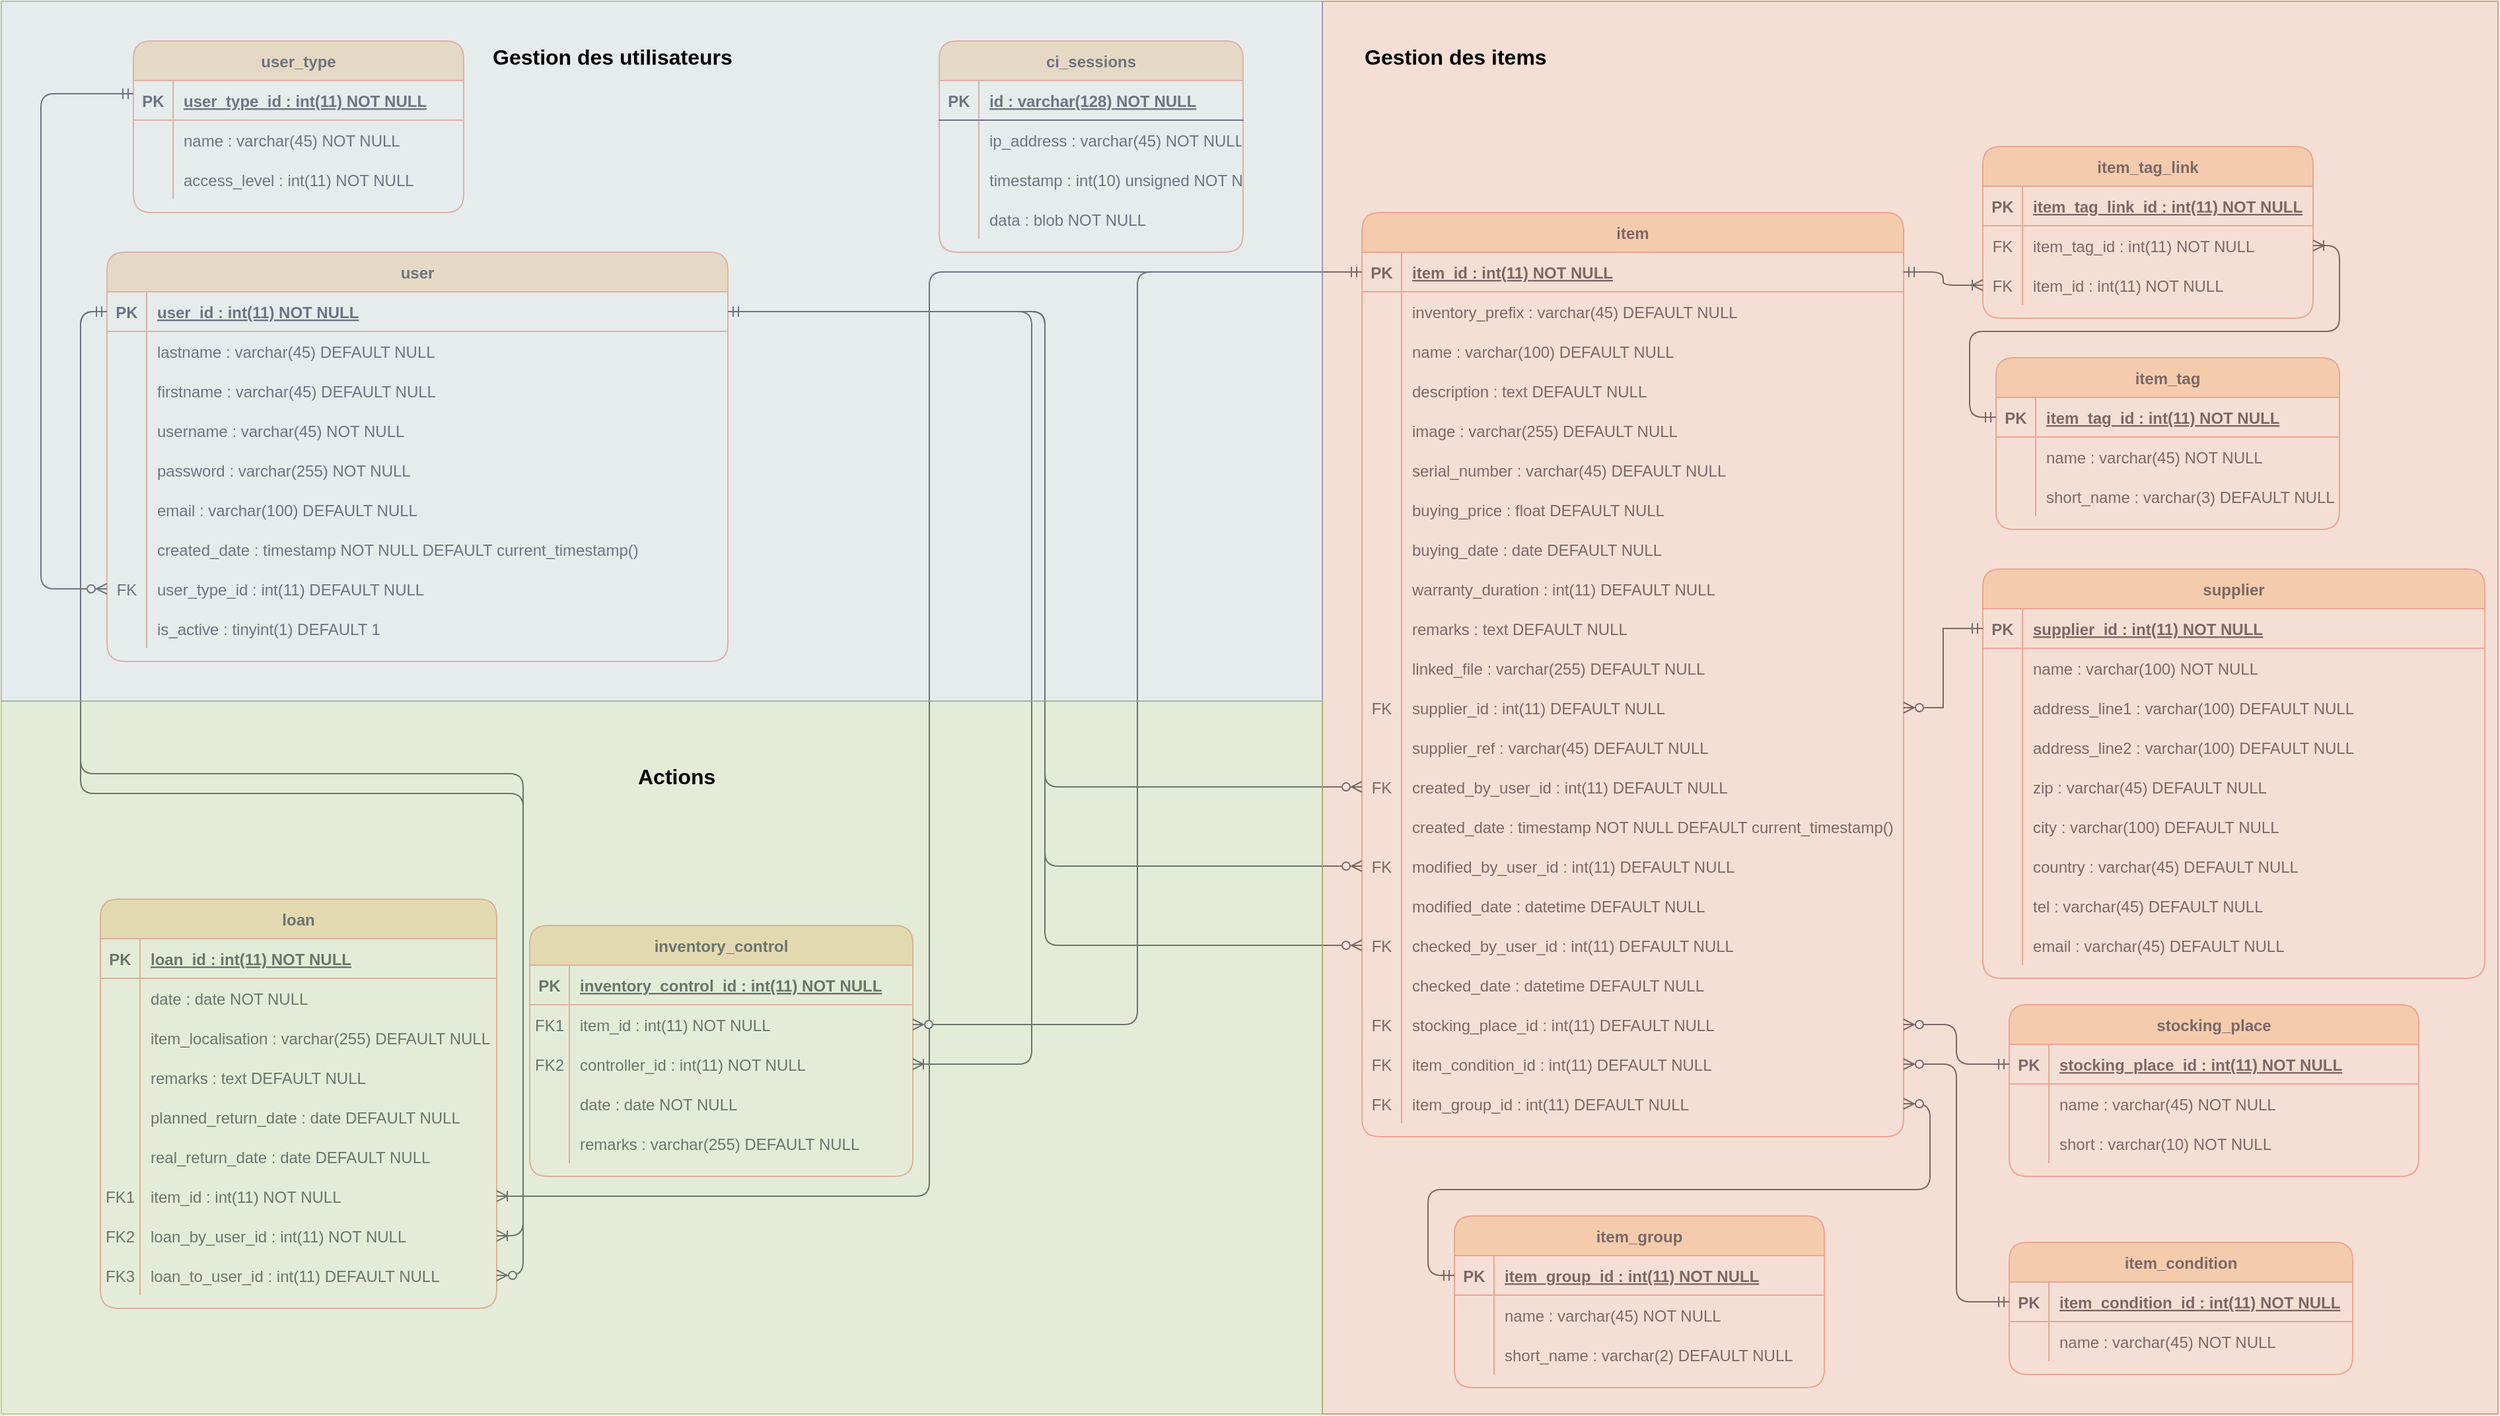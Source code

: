 <mxfile version="14.6.13" type="device"><diagram id="R2lEEEUBdFMjLlhIrx00" name="Page-1"><mxGraphModel dx="3694" dy="1664" grid="1" gridSize="10" guides="1" tooltips="1" connect="1" arrows="1" fold="1" page="1" pageScale="1" pageWidth="850" pageHeight="1100" background="#F4F1DE" math="0" shadow="0" extFonts="Permanent Marker^https://fonts.googleapis.com/css?family=Permanent+Marker"><root><mxCell id="0"/><mxCell id="1" parent="0"/><mxCell id="Qy-OdiPuZyg0FBJIg8-f-1229" value="loan" style="shape=table;startSize=30;container=1;collapsible=1;childLayout=tableLayout;fixedRows=1;rowLines=0;fontStyle=1;align=center;resizeLast=1;fillColor=#F2CC8F;strokeColor=#E07A5F;rounded=1;" parent="1" vertex="1"><mxGeometry x="-485" y="1420" width="300" height="310" as="geometry"/></mxCell><mxCell id="Qy-OdiPuZyg0FBJIg8-f-1230" value="" style="shape=partialRectangle;collapsible=0;dropTarget=0;pointerEvents=0;fillColor=none;top=0;left=0;bottom=1;right=0;points=[[0,0.5],[1,0.5]];portConstraint=eastwest;strokeColor=#E07A5F;rounded=1;" parent="Qy-OdiPuZyg0FBJIg8-f-1229" vertex="1"><mxGeometry y="30" width="300" height="30" as="geometry"/></mxCell><mxCell id="Qy-OdiPuZyg0FBJIg8-f-1231" value="PK" style="shape=partialRectangle;connectable=0;fillColor=none;top=0;left=0;bottom=0;right=0;fontStyle=1;overflow=hidden;strokeColor=#E07A5F;rounded=1;" parent="Qy-OdiPuZyg0FBJIg8-f-1230" vertex="1"><mxGeometry width="30" height="30" as="geometry"/></mxCell><mxCell id="Qy-OdiPuZyg0FBJIg8-f-1232" value="loan_id : int(11) NOT NULL" style="shape=partialRectangle;connectable=0;fillColor=none;top=0;left=0;bottom=0;right=0;align=left;spacingLeft=6;fontStyle=5;overflow=hidden;strokeColor=#E07A5F;rounded=1;" parent="Qy-OdiPuZyg0FBJIg8-f-1230" vertex="1"><mxGeometry x="30" width="270" height="30" as="geometry"/></mxCell><mxCell id="Qy-OdiPuZyg0FBJIg8-f-1233" value="" style="shape=partialRectangle;collapsible=0;dropTarget=0;pointerEvents=0;fillColor=none;top=0;left=0;bottom=0;right=0;points=[[0,0.5],[1,0.5]];portConstraint=eastwest;strokeColor=#E07A5F;rounded=1;" parent="Qy-OdiPuZyg0FBJIg8-f-1229" vertex="1"><mxGeometry y="60" width="300" height="30" as="geometry"/></mxCell><mxCell id="Qy-OdiPuZyg0FBJIg8-f-1234" value="" style="shape=partialRectangle;connectable=0;fillColor=none;top=0;left=0;bottom=0;right=0;editable=1;overflow=hidden;strokeColor=#E07A5F;rounded=1;" parent="Qy-OdiPuZyg0FBJIg8-f-1233" vertex="1"><mxGeometry width="30" height="30" as="geometry"/></mxCell><mxCell id="Qy-OdiPuZyg0FBJIg8-f-1235" value="date : date NOT NULL" style="shape=partialRectangle;connectable=0;fillColor=none;top=0;left=0;bottom=0;right=0;align=left;spacingLeft=6;overflow=hidden;strokeColor=#E07A5F;rounded=1;" parent="Qy-OdiPuZyg0FBJIg8-f-1233" vertex="1"><mxGeometry x="30" width="270" height="30" as="geometry"/></mxCell><mxCell id="Qy-OdiPuZyg0FBJIg8-f-1236" value="" style="shape=partialRectangle;collapsible=0;dropTarget=0;pointerEvents=0;fillColor=none;top=0;left=0;bottom=0;right=0;points=[[0,0.5],[1,0.5]];portConstraint=eastwest;strokeColor=#E07A5F;rounded=1;" parent="Qy-OdiPuZyg0FBJIg8-f-1229" vertex="1"><mxGeometry y="90" width="300" height="30" as="geometry"/></mxCell><mxCell id="Qy-OdiPuZyg0FBJIg8-f-1237" value="" style="shape=partialRectangle;connectable=0;fillColor=none;top=0;left=0;bottom=0;right=0;editable=1;overflow=hidden;strokeColor=#E07A5F;rounded=1;" parent="Qy-OdiPuZyg0FBJIg8-f-1236" vertex="1"><mxGeometry width="30" height="30" as="geometry"/></mxCell><mxCell id="Qy-OdiPuZyg0FBJIg8-f-1238" value="item_localisation : varchar(255) DEFAULT NULL" style="shape=partialRectangle;connectable=0;fillColor=none;top=0;left=0;bottom=0;right=0;align=left;spacingLeft=6;overflow=hidden;strokeColor=#E07A5F;rounded=1;" parent="Qy-OdiPuZyg0FBJIg8-f-1236" vertex="1"><mxGeometry x="30" width="270" height="30" as="geometry"/></mxCell><mxCell id="Qy-OdiPuZyg0FBJIg8-f-1239" value="" style="shape=partialRectangle;collapsible=0;dropTarget=0;pointerEvents=0;fillColor=none;top=0;left=0;bottom=0;right=0;points=[[0,0.5],[1,0.5]];portConstraint=eastwest;strokeColor=#E07A5F;rounded=1;" parent="Qy-OdiPuZyg0FBJIg8-f-1229" vertex="1"><mxGeometry y="120" width="300" height="30" as="geometry"/></mxCell><mxCell id="Qy-OdiPuZyg0FBJIg8-f-1240" value="" style="shape=partialRectangle;connectable=0;fillColor=none;top=0;left=0;bottom=0;right=0;editable=1;overflow=hidden;strokeColor=#E07A5F;rounded=1;" parent="Qy-OdiPuZyg0FBJIg8-f-1239" vertex="1"><mxGeometry width="30" height="30" as="geometry"/></mxCell><mxCell id="Qy-OdiPuZyg0FBJIg8-f-1241" value="remarks : text DEFAULT NULL" style="shape=partialRectangle;connectable=0;fillColor=none;top=0;left=0;bottom=0;right=0;align=left;spacingLeft=6;overflow=hidden;strokeColor=#E07A5F;rounded=1;" parent="Qy-OdiPuZyg0FBJIg8-f-1239" vertex="1"><mxGeometry x="30" width="270" height="30" as="geometry"/></mxCell><mxCell id="Qy-OdiPuZyg0FBJIg8-f-1247" style="shape=partialRectangle;collapsible=0;dropTarget=0;pointerEvents=0;fillColor=none;top=0;left=0;bottom=0;right=0;points=[[0,0.5],[1,0.5]];portConstraint=eastwest;strokeColor=#E07A5F;rounded=1;" parent="Qy-OdiPuZyg0FBJIg8-f-1229" vertex="1"><mxGeometry y="150" width="300" height="30" as="geometry"/></mxCell><mxCell id="Qy-OdiPuZyg0FBJIg8-f-1248" style="shape=partialRectangle;connectable=0;fillColor=none;top=0;left=0;bottom=0;right=0;editable=1;overflow=hidden;strokeColor=#E07A5F;rounded=1;" parent="Qy-OdiPuZyg0FBJIg8-f-1247" vertex="1"><mxGeometry width="30" height="30" as="geometry"/></mxCell><mxCell id="Qy-OdiPuZyg0FBJIg8-f-1249" value="planned_return_date : date DEFAULT NULL" style="shape=partialRectangle;connectable=0;fillColor=none;top=0;left=0;bottom=0;right=0;align=left;spacingLeft=6;overflow=hidden;strokeColor=#E07A5F;rounded=1;" parent="Qy-OdiPuZyg0FBJIg8-f-1247" vertex="1"><mxGeometry x="30" width="270" height="30" as="geometry"/></mxCell><mxCell id="rGFPDugOurM4zF45Cs2g-9" style="shape=partialRectangle;collapsible=0;dropTarget=0;pointerEvents=0;fillColor=none;top=0;left=0;bottom=0;right=0;points=[[0,0.5],[1,0.5]];portConstraint=eastwest;strokeColor=#E07A5F;rounded=1;" parent="Qy-OdiPuZyg0FBJIg8-f-1229" vertex="1"><mxGeometry y="180" width="300" height="30" as="geometry"/></mxCell><mxCell id="rGFPDugOurM4zF45Cs2g-10" style="shape=partialRectangle;connectable=0;fillColor=none;top=0;left=0;bottom=0;right=0;editable=1;overflow=hidden;strokeColor=#E07A5F;rounded=1;" parent="rGFPDugOurM4zF45Cs2g-9" vertex="1"><mxGeometry width="30" height="30" as="geometry"/></mxCell><mxCell id="rGFPDugOurM4zF45Cs2g-11" value="real_return_date : date DEFAULT NULL" style="shape=partialRectangle;connectable=0;fillColor=none;top=0;left=0;bottom=0;right=0;align=left;spacingLeft=6;overflow=hidden;strokeColor=#E07A5F;rounded=1;" parent="rGFPDugOurM4zF45Cs2g-9" vertex="1"><mxGeometry x="30" width="270" height="30" as="geometry"/></mxCell><mxCell id="Qy-OdiPuZyg0FBJIg8-f-1253" style="shape=partialRectangle;collapsible=0;dropTarget=0;pointerEvents=0;fillColor=none;top=0;left=0;bottom=0;right=0;points=[[0,0.5],[1,0.5]];portConstraint=eastwest;strokeColor=#E07A5F;rounded=1;" parent="Qy-OdiPuZyg0FBJIg8-f-1229" vertex="1"><mxGeometry y="210" width="300" height="30" as="geometry"/></mxCell><mxCell id="Qy-OdiPuZyg0FBJIg8-f-1254" value="FK1" style="shape=partialRectangle;connectable=0;fillColor=none;top=0;left=0;bottom=0;right=0;editable=1;overflow=hidden;strokeColor=#E07A5F;rounded=1;" parent="Qy-OdiPuZyg0FBJIg8-f-1253" vertex="1"><mxGeometry width="30" height="30" as="geometry"/></mxCell><mxCell id="Qy-OdiPuZyg0FBJIg8-f-1255" value="item_id : int(11) NOT NULL" style="shape=partialRectangle;connectable=0;fillColor=none;top=0;left=0;bottom=0;right=0;align=left;spacingLeft=6;overflow=hidden;strokeColor=#E07A5F;rounded=1;" parent="Qy-OdiPuZyg0FBJIg8-f-1253" vertex="1"><mxGeometry x="30" width="270" height="30" as="geometry"/></mxCell><mxCell id="Qy-OdiPuZyg0FBJIg8-f-1256" style="shape=partialRectangle;collapsible=0;dropTarget=0;pointerEvents=0;fillColor=none;top=0;left=0;bottom=0;right=0;points=[[0,0.5],[1,0.5]];portConstraint=eastwest;strokeColor=#E07A5F;rounded=1;" parent="Qy-OdiPuZyg0FBJIg8-f-1229" vertex="1"><mxGeometry y="240" width="300" height="30" as="geometry"/></mxCell><mxCell id="Qy-OdiPuZyg0FBJIg8-f-1257" value="FK2" style="shape=partialRectangle;connectable=0;fillColor=none;top=0;left=0;bottom=0;right=0;editable=1;overflow=hidden;strokeColor=#E07A5F;rounded=1;" parent="Qy-OdiPuZyg0FBJIg8-f-1256" vertex="1"><mxGeometry width="30" height="30" as="geometry"/></mxCell><mxCell id="Qy-OdiPuZyg0FBJIg8-f-1258" value="loan_by_user_id : int(11) NOT NULL" style="shape=partialRectangle;connectable=0;fillColor=none;top=0;left=0;bottom=0;right=0;align=left;spacingLeft=6;overflow=hidden;strokeColor=#E07A5F;rounded=1;" parent="Qy-OdiPuZyg0FBJIg8-f-1256" vertex="1"><mxGeometry x="30" width="270" height="30" as="geometry"/></mxCell><mxCell id="Qy-OdiPuZyg0FBJIg8-f-1259" style="shape=partialRectangle;collapsible=0;dropTarget=0;pointerEvents=0;fillColor=none;top=0;left=0;bottom=0;right=0;points=[[0,0.5],[1,0.5]];portConstraint=eastwest;strokeColor=#E07A5F;rounded=1;" parent="Qy-OdiPuZyg0FBJIg8-f-1229" vertex="1"><mxGeometry y="270" width="300" height="30" as="geometry"/></mxCell><mxCell id="Qy-OdiPuZyg0FBJIg8-f-1260" value="FK3" style="shape=partialRectangle;connectable=0;fillColor=none;top=0;left=0;bottom=0;right=0;editable=1;overflow=hidden;strokeColor=#E07A5F;rounded=1;" parent="Qy-OdiPuZyg0FBJIg8-f-1259" vertex="1"><mxGeometry width="30" height="30" as="geometry"/></mxCell><mxCell id="Qy-OdiPuZyg0FBJIg8-f-1261" value="loan_to_user_id : int(11) DEFAULT NULL" style="shape=partialRectangle;connectable=0;fillColor=none;top=0;left=0;bottom=0;right=0;align=left;spacingLeft=6;overflow=hidden;strokeColor=#E07A5F;rounded=1;" parent="Qy-OdiPuZyg0FBJIg8-f-1259" vertex="1"><mxGeometry x="30" width="270" height="30" as="geometry"/></mxCell><mxCell id="Qy-OdiPuZyg0FBJIg8-f-1262" value="user" style="shape=table;startSize=30;container=1;collapsible=1;childLayout=tableLayout;fixedRows=1;rowLines=0;fontStyle=1;align=center;resizeLast=1;shadow=0;glass=0;sketch=0;fillColor=#F2CC8F;strokeColor=#E07A5F;rounded=1;" parent="1" vertex="1"><mxGeometry x="-480" y="930" width="470" height="310" as="geometry"/></mxCell><mxCell id="Qy-OdiPuZyg0FBJIg8-f-1263" value="" style="shape=partialRectangle;collapsible=0;dropTarget=0;pointerEvents=0;fillColor=none;top=0;left=0;bottom=1;right=0;points=[[0,0.5],[1,0.5]];portConstraint=eastwest;strokeColor=#E07A5F;rounded=1;" parent="Qy-OdiPuZyg0FBJIg8-f-1262" vertex="1"><mxGeometry y="30" width="470" height="30" as="geometry"/></mxCell><mxCell id="Qy-OdiPuZyg0FBJIg8-f-1264" value="PK" style="shape=partialRectangle;connectable=0;fillColor=none;top=0;left=0;bottom=0;right=0;fontStyle=1;overflow=hidden;strokeColor=#E07A5F;rounded=1;" parent="Qy-OdiPuZyg0FBJIg8-f-1263" vertex="1"><mxGeometry width="30" height="30" as="geometry"/></mxCell><mxCell id="Qy-OdiPuZyg0FBJIg8-f-1265" value="user_id : int(11) NOT NULL" style="shape=partialRectangle;connectable=0;fillColor=none;top=0;left=0;bottom=0;right=0;align=left;spacingLeft=6;fontStyle=5;overflow=hidden;strokeColor=#E07A5F;rounded=1;" parent="Qy-OdiPuZyg0FBJIg8-f-1263" vertex="1"><mxGeometry x="30" width="440" height="30" as="geometry"/></mxCell><mxCell id="Qy-OdiPuZyg0FBJIg8-f-1266" value="" style="shape=partialRectangle;collapsible=0;dropTarget=0;pointerEvents=0;fillColor=none;top=0;left=0;bottom=0;right=0;points=[[0,0.5],[1,0.5]];portConstraint=eastwest;strokeColor=#E07A5F;rounded=1;" parent="Qy-OdiPuZyg0FBJIg8-f-1262" vertex="1"><mxGeometry y="60" width="470" height="30" as="geometry"/></mxCell><mxCell id="Qy-OdiPuZyg0FBJIg8-f-1267" value="" style="shape=partialRectangle;connectable=0;fillColor=none;top=0;left=0;bottom=0;right=0;editable=1;overflow=hidden;strokeColor=#E07A5F;rounded=1;" parent="Qy-OdiPuZyg0FBJIg8-f-1266" vertex="1"><mxGeometry width="30" height="30" as="geometry"/></mxCell><mxCell id="Qy-OdiPuZyg0FBJIg8-f-1268" value="lastname : varchar(45) DEFAULT NULL" style="shape=partialRectangle;connectable=0;fillColor=none;top=0;left=0;bottom=0;right=0;align=left;spacingLeft=6;overflow=hidden;strokeColor=#E07A5F;rounded=1;" parent="Qy-OdiPuZyg0FBJIg8-f-1266" vertex="1"><mxGeometry x="30" width="440" height="30" as="geometry"/></mxCell><mxCell id="Qy-OdiPuZyg0FBJIg8-f-1269" value="" style="shape=partialRectangle;collapsible=0;dropTarget=0;pointerEvents=0;fillColor=none;top=0;left=0;bottom=0;right=0;points=[[0,0.5],[1,0.5]];portConstraint=eastwest;strokeColor=#E07A5F;rounded=1;" parent="Qy-OdiPuZyg0FBJIg8-f-1262" vertex="1"><mxGeometry y="90" width="470" height="30" as="geometry"/></mxCell><mxCell id="Qy-OdiPuZyg0FBJIg8-f-1270" value="" style="shape=partialRectangle;connectable=0;fillColor=none;top=0;left=0;bottom=0;right=0;editable=1;overflow=hidden;strokeColor=#E07A5F;rounded=1;" parent="Qy-OdiPuZyg0FBJIg8-f-1269" vertex="1"><mxGeometry width="30" height="30" as="geometry"/></mxCell><mxCell id="Qy-OdiPuZyg0FBJIg8-f-1271" value="firstname : varchar(45) DEFAULT NULL" style="shape=partialRectangle;connectable=0;fillColor=none;top=0;left=0;bottom=0;right=0;align=left;spacingLeft=6;overflow=hidden;strokeColor=#E07A5F;rounded=1;" parent="Qy-OdiPuZyg0FBJIg8-f-1269" vertex="1"><mxGeometry x="30" width="440" height="30" as="geometry"/></mxCell><mxCell id="Qy-OdiPuZyg0FBJIg8-f-1272" value="" style="shape=partialRectangle;collapsible=0;dropTarget=0;pointerEvents=0;fillColor=none;top=0;left=0;bottom=0;right=0;points=[[0,0.5],[1,0.5]];portConstraint=eastwest;strokeColor=#E07A5F;rounded=1;" parent="Qy-OdiPuZyg0FBJIg8-f-1262" vertex="1"><mxGeometry y="120" width="470" height="30" as="geometry"/></mxCell><mxCell id="Qy-OdiPuZyg0FBJIg8-f-1273" value="" style="shape=partialRectangle;connectable=0;fillColor=none;top=0;left=0;bottom=0;right=0;editable=1;overflow=hidden;strokeColor=#E07A5F;rounded=1;" parent="Qy-OdiPuZyg0FBJIg8-f-1272" vertex="1"><mxGeometry width="30" height="30" as="geometry"/></mxCell><mxCell id="Qy-OdiPuZyg0FBJIg8-f-1274" value="username : varchar(45) NOT NULL" style="shape=partialRectangle;connectable=0;fillColor=none;top=0;left=0;bottom=0;right=0;align=left;spacingLeft=6;overflow=hidden;strokeColor=#E07A5F;rounded=1;" parent="Qy-OdiPuZyg0FBJIg8-f-1272" vertex="1"><mxGeometry x="30" width="440" height="30" as="geometry"/></mxCell><mxCell id="Qy-OdiPuZyg0FBJIg8-f-1287" style="shape=partialRectangle;collapsible=0;dropTarget=0;pointerEvents=0;fillColor=none;top=0;left=0;bottom=0;right=0;points=[[0,0.5],[1,0.5]];portConstraint=eastwest;strokeColor=#E07A5F;rounded=1;" parent="Qy-OdiPuZyg0FBJIg8-f-1262" vertex="1"><mxGeometry y="150" width="470" height="30" as="geometry"/></mxCell><mxCell id="Qy-OdiPuZyg0FBJIg8-f-1288" style="shape=partialRectangle;connectable=0;fillColor=none;top=0;left=0;bottom=0;right=0;editable=1;overflow=hidden;strokeColor=#E07A5F;rounded=1;" parent="Qy-OdiPuZyg0FBJIg8-f-1287" vertex="1"><mxGeometry width="30" height="30" as="geometry"/></mxCell><mxCell id="Qy-OdiPuZyg0FBJIg8-f-1289" value="password : varchar(255) NOT NULL" style="shape=partialRectangle;connectable=0;fillColor=none;top=0;left=0;bottom=0;right=0;align=left;spacingLeft=6;overflow=hidden;strokeColor=#E07A5F;rounded=1;" parent="Qy-OdiPuZyg0FBJIg8-f-1287" vertex="1"><mxGeometry x="30" width="440" height="30" as="geometry"/></mxCell><mxCell id="Qy-OdiPuZyg0FBJIg8-f-1284" style="shape=partialRectangle;collapsible=0;dropTarget=0;pointerEvents=0;fillColor=none;top=0;left=0;bottom=0;right=0;points=[[0,0.5],[1,0.5]];portConstraint=eastwest;strokeColor=#E07A5F;rounded=1;" parent="Qy-OdiPuZyg0FBJIg8-f-1262" vertex="1"><mxGeometry y="180" width="470" height="30" as="geometry"/></mxCell><mxCell id="Qy-OdiPuZyg0FBJIg8-f-1285" style="shape=partialRectangle;connectable=0;fillColor=none;top=0;left=0;bottom=0;right=0;editable=1;overflow=hidden;strokeColor=#E07A5F;rounded=1;" parent="Qy-OdiPuZyg0FBJIg8-f-1284" vertex="1"><mxGeometry width="30" height="30" as="geometry"/></mxCell><mxCell id="Qy-OdiPuZyg0FBJIg8-f-1286" value="email : varchar(100) DEFAULT NULL" style="shape=partialRectangle;connectable=0;fillColor=none;top=0;left=0;bottom=0;right=0;align=left;spacingLeft=6;overflow=hidden;strokeColor=#E07A5F;rounded=1;" parent="Qy-OdiPuZyg0FBJIg8-f-1284" vertex="1"><mxGeometry x="30" width="440" height="30" as="geometry"/></mxCell><mxCell id="Qy-OdiPuZyg0FBJIg8-f-1281" style="shape=partialRectangle;collapsible=0;dropTarget=0;pointerEvents=0;fillColor=none;top=0;left=0;bottom=0;right=0;points=[[0,0.5],[1,0.5]];portConstraint=eastwest;strokeColor=#E07A5F;rounded=1;" parent="Qy-OdiPuZyg0FBJIg8-f-1262" vertex="1"><mxGeometry y="210" width="470" height="30" as="geometry"/></mxCell><mxCell id="Qy-OdiPuZyg0FBJIg8-f-1282" style="shape=partialRectangle;connectable=0;fillColor=none;top=0;left=0;bottom=0;right=0;editable=1;overflow=hidden;strokeColor=#E07A5F;rounded=1;" parent="Qy-OdiPuZyg0FBJIg8-f-1281" vertex="1"><mxGeometry width="30" height="30" as="geometry"/></mxCell><mxCell id="Qy-OdiPuZyg0FBJIg8-f-1283" value="created_date : timestamp NOT NULL DEFAULT current_timestamp()" style="shape=partialRectangle;connectable=0;fillColor=none;top=0;left=0;bottom=0;right=0;align=left;spacingLeft=6;overflow=hidden;strokeColor=#E07A5F;rounded=1;" parent="Qy-OdiPuZyg0FBJIg8-f-1281" vertex="1"><mxGeometry x="30" width="440" height="30" as="geometry"/></mxCell><mxCell id="Qy-OdiPuZyg0FBJIg8-f-1278" style="shape=partialRectangle;collapsible=0;dropTarget=0;pointerEvents=0;fillColor=none;top=0;left=0;bottom=0;right=0;points=[[0,0.5],[1,0.5]];portConstraint=eastwest;strokeColor=#E07A5F;rounded=1;" parent="Qy-OdiPuZyg0FBJIg8-f-1262" vertex="1"><mxGeometry y="240" width="470" height="30" as="geometry"/></mxCell><mxCell id="Qy-OdiPuZyg0FBJIg8-f-1279" value="FK" style="shape=partialRectangle;connectable=0;fillColor=none;top=0;left=0;bottom=0;right=0;editable=1;overflow=hidden;strokeColor=#E07A5F;rounded=1;" parent="Qy-OdiPuZyg0FBJIg8-f-1278" vertex="1"><mxGeometry width="30" height="30" as="geometry"/></mxCell><mxCell id="Qy-OdiPuZyg0FBJIg8-f-1280" value="user_type_id : int(11) DEFAULT NULL" style="shape=partialRectangle;connectable=0;fillColor=none;top=0;left=0;bottom=0;right=0;align=left;spacingLeft=6;overflow=hidden;strokeColor=#E07A5F;rounded=1;" parent="Qy-OdiPuZyg0FBJIg8-f-1278" vertex="1"><mxGeometry x="30" width="440" height="30" as="geometry"/></mxCell><mxCell id="Qy-OdiPuZyg0FBJIg8-f-1275" style="shape=partialRectangle;collapsible=0;dropTarget=0;pointerEvents=0;fillColor=none;top=0;left=0;bottom=0;right=0;points=[[0,0.5],[1,0.5]];portConstraint=eastwest;strokeColor=#E07A5F;rounded=1;" parent="Qy-OdiPuZyg0FBJIg8-f-1262" vertex="1"><mxGeometry y="270" width="470" height="30" as="geometry"/></mxCell><mxCell id="Qy-OdiPuZyg0FBJIg8-f-1276" style="shape=partialRectangle;connectable=0;fillColor=none;top=0;left=0;bottom=0;right=0;editable=1;overflow=hidden;strokeColor=#E07A5F;rounded=1;" parent="Qy-OdiPuZyg0FBJIg8-f-1275" vertex="1"><mxGeometry width="30" height="30" as="geometry"/></mxCell><mxCell id="Qy-OdiPuZyg0FBJIg8-f-1277" value="is_active : tinyint(1) DEFAULT 1" style="shape=partialRectangle;connectable=0;fillColor=none;top=0;left=0;bottom=0;right=0;align=left;spacingLeft=6;overflow=hidden;strokeColor=#E07A5F;rounded=1;" parent="Qy-OdiPuZyg0FBJIg8-f-1275" vertex="1"><mxGeometry x="30" width="440" height="30" as="geometry"/></mxCell><mxCell id="Qy-OdiPuZyg0FBJIg8-f-1303" value="stocking_place" style="shape=table;startSize=30;container=1;collapsible=1;childLayout=tableLayout;fixedRows=1;rowLines=0;fontStyle=1;align=center;resizeLast=1;shadow=0;glass=0;sketch=0;fillColor=#F2CC8F;strokeColor=#E07A5F;rounded=1;" parent="1" vertex="1"><mxGeometry x="960" y="1500" width="310" height="130" as="geometry"/></mxCell><mxCell id="Qy-OdiPuZyg0FBJIg8-f-1304" value="" style="shape=partialRectangle;collapsible=0;dropTarget=0;pointerEvents=0;fillColor=none;top=0;left=0;bottom=1;right=0;points=[[0,0.5],[1,0.5]];portConstraint=eastwest;strokeColor=#E07A5F;rounded=1;" parent="Qy-OdiPuZyg0FBJIg8-f-1303" vertex="1"><mxGeometry y="30" width="310" height="30" as="geometry"/></mxCell><mxCell id="Qy-OdiPuZyg0FBJIg8-f-1305" value="PK" style="shape=partialRectangle;connectable=0;fillColor=none;top=0;left=0;bottom=0;right=0;fontStyle=1;overflow=hidden;strokeColor=#E07A5F;rounded=1;" parent="Qy-OdiPuZyg0FBJIg8-f-1304" vertex="1"><mxGeometry width="30" height="30" as="geometry"/></mxCell><mxCell id="Qy-OdiPuZyg0FBJIg8-f-1306" value="stocking_place_id : int(11) NOT NULL" style="shape=partialRectangle;connectable=0;fillColor=none;top=0;left=0;bottom=0;right=0;align=left;spacingLeft=6;fontStyle=5;overflow=hidden;strokeColor=#E07A5F;rounded=1;" parent="Qy-OdiPuZyg0FBJIg8-f-1304" vertex="1"><mxGeometry x="30" width="280" height="30" as="geometry"/></mxCell><mxCell id="Qy-OdiPuZyg0FBJIg8-f-1307" value="" style="shape=partialRectangle;collapsible=0;dropTarget=0;pointerEvents=0;fillColor=none;top=0;left=0;bottom=0;right=0;points=[[0,0.5],[1,0.5]];portConstraint=eastwest;strokeColor=#E07A5F;rounded=1;" parent="Qy-OdiPuZyg0FBJIg8-f-1303" vertex="1"><mxGeometry y="60" width="310" height="30" as="geometry"/></mxCell><mxCell id="Qy-OdiPuZyg0FBJIg8-f-1308" value="" style="shape=partialRectangle;connectable=0;fillColor=none;top=0;left=0;bottom=0;right=0;editable=1;overflow=hidden;strokeColor=#E07A5F;rounded=1;" parent="Qy-OdiPuZyg0FBJIg8-f-1307" vertex="1"><mxGeometry width="30" height="30" as="geometry"/></mxCell><mxCell id="Qy-OdiPuZyg0FBJIg8-f-1309" value="name : varchar(45) NOT NULL" style="shape=partialRectangle;connectable=0;fillColor=none;top=0;left=0;bottom=0;right=0;align=left;spacingLeft=6;overflow=hidden;strokeColor=#E07A5F;rounded=1;" parent="Qy-OdiPuZyg0FBJIg8-f-1307" vertex="1"><mxGeometry x="30" width="280" height="30" as="geometry"/></mxCell><mxCell id="Qy-OdiPuZyg0FBJIg8-f-1310" value="" style="shape=partialRectangle;collapsible=0;dropTarget=0;pointerEvents=0;fillColor=none;top=0;left=0;bottom=0;right=0;points=[[0,0.5],[1,0.5]];portConstraint=eastwest;strokeColor=#E07A5F;rounded=1;" parent="Qy-OdiPuZyg0FBJIg8-f-1303" vertex="1"><mxGeometry y="90" width="310" height="30" as="geometry"/></mxCell><mxCell id="Qy-OdiPuZyg0FBJIg8-f-1311" value="" style="shape=partialRectangle;connectable=0;fillColor=none;top=0;left=0;bottom=0;right=0;editable=1;overflow=hidden;strokeColor=#E07A5F;rounded=1;" parent="Qy-OdiPuZyg0FBJIg8-f-1310" vertex="1"><mxGeometry width="30" height="30" as="geometry"/></mxCell><mxCell id="Qy-OdiPuZyg0FBJIg8-f-1312" value="short : varchar(10) NOT NULL" style="shape=partialRectangle;connectable=0;fillColor=none;top=0;left=0;bottom=0;right=0;align=left;spacingLeft=6;overflow=hidden;strokeColor=#E07A5F;rounded=1;" parent="Qy-OdiPuZyg0FBJIg8-f-1310" vertex="1"><mxGeometry x="30" width="280" height="30" as="geometry"/></mxCell><mxCell id="Qy-OdiPuZyg0FBJIg8-f-1316" value="inventory_control" style="shape=table;startSize=30;container=1;collapsible=1;childLayout=tableLayout;fixedRows=1;rowLines=0;fontStyle=1;align=center;resizeLast=1;shadow=0;glass=0;sketch=0;fillColor=#F2CC8F;strokeColor=#E07A5F;rounded=1;" parent="1" vertex="1"><mxGeometry x="-160" y="1440" width="290" height="190" as="geometry"/></mxCell><mxCell id="Qy-OdiPuZyg0FBJIg8-f-1317" value="" style="shape=partialRectangle;collapsible=0;dropTarget=0;pointerEvents=0;fillColor=none;top=0;left=0;bottom=1;right=0;points=[[0,0.5],[1,0.5]];portConstraint=eastwest;strokeColor=#E07A5F;rounded=1;" parent="Qy-OdiPuZyg0FBJIg8-f-1316" vertex="1"><mxGeometry y="30" width="290" height="30" as="geometry"/></mxCell><mxCell id="Qy-OdiPuZyg0FBJIg8-f-1318" value="PK" style="shape=partialRectangle;connectable=0;fillColor=none;top=0;left=0;bottom=0;right=0;fontStyle=1;overflow=hidden;strokeColor=#E07A5F;rounded=1;" parent="Qy-OdiPuZyg0FBJIg8-f-1317" vertex="1"><mxGeometry width="30" height="30" as="geometry"/></mxCell><mxCell id="Qy-OdiPuZyg0FBJIg8-f-1319" value="inventory_control_id : int(11) NOT NULL" style="shape=partialRectangle;connectable=0;fillColor=none;top=0;left=0;bottom=0;right=0;align=left;spacingLeft=6;fontStyle=5;overflow=hidden;strokeColor=#E07A5F;rounded=1;" parent="Qy-OdiPuZyg0FBJIg8-f-1317" vertex="1"><mxGeometry x="30" width="260" height="30" as="geometry"/></mxCell><mxCell id="Qy-OdiPuZyg0FBJIg8-f-1320" value="" style="shape=partialRectangle;collapsible=0;dropTarget=0;pointerEvents=0;fillColor=none;top=0;left=0;bottom=0;right=0;points=[[0,0.5],[1,0.5]];portConstraint=eastwest;strokeColor=#E07A5F;rounded=1;" parent="Qy-OdiPuZyg0FBJIg8-f-1316" vertex="1"><mxGeometry y="60" width="290" height="30" as="geometry"/></mxCell><mxCell id="Qy-OdiPuZyg0FBJIg8-f-1321" value="FK1" style="shape=partialRectangle;connectable=0;fillColor=none;top=0;left=0;bottom=0;right=0;editable=1;overflow=hidden;strokeColor=#E07A5F;rounded=1;" parent="Qy-OdiPuZyg0FBJIg8-f-1320" vertex="1"><mxGeometry width="30" height="30" as="geometry"/></mxCell><mxCell id="Qy-OdiPuZyg0FBJIg8-f-1322" value="item_id : int(11) NOT NULL" style="shape=partialRectangle;connectable=0;fillColor=none;top=0;left=0;bottom=0;right=0;align=left;spacingLeft=6;overflow=hidden;strokeColor=#E07A5F;rounded=1;" parent="Qy-OdiPuZyg0FBJIg8-f-1320" vertex="1"><mxGeometry x="30" width="260" height="30" as="geometry"/></mxCell><mxCell id="Qy-OdiPuZyg0FBJIg8-f-1323" value="" style="shape=partialRectangle;collapsible=0;dropTarget=0;pointerEvents=0;fillColor=none;top=0;left=0;bottom=0;right=0;points=[[0,0.5],[1,0.5]];portConstraint=eastwest;strokeColor=#E07A5F;rounded=1;" parent="Qy-OdiPuZyg0FBJIg8-f-1316" vertex="1"><mxGeometry y="90" width="290" height="30" as="geometry"/></mxCell><mxCell id="Qy-OdiPuZyg0FBJIg8-f-1324" value="FK2" style="shape=partialRectangle;connectable=0;fillColor=none;top=0;left=0;bottom=0;right=0;editable=1;overflow=hidden;strokeColor=#E07A5F;rounded=1;" parent="Qy-OdiPuZyg0FBJIg8-f-1323" vertex="1"><mxGeometry width="30" height="30" as="geometry"/></mxCell><mxCell id="Qy-OdiPuZyg0FBJIg8-f-1325" value="controller_id : int(11) NOT NULL" style="shape=partialRectangle;connectable=0;fillColor=none;top=0;left=0;bottom=0;right=0;align=left;spacingLeft=6;overflow=hidden;strokeColor=#E07A5F;rounded=1;" parent="Qy-OdiPuZyg0FBJIg8-f-1323" vertex="1"><mxGeometry x="30" width="260" height="30" as="geometry"/></mxCell><mxCell id="Qy-OdiPuZyg0FBJIg8-f-1326" value="" style="shape=partialRectangle;collapsible=0;dropTarget=0;pointerEvents=0;fillColor=none;top=0;left=0;bottom=0;right=0;points=[[0,0.5],[1,0.5]];portConstraint=eastwest;strokeColor=#E07A5F;rounded=1;" parent="Qy-OdiPuZyg0FBJIg8-f-1316" vertex="1"><mxGeometry y="120" width="290" height="30" as="geometry"/></mxCell><mxCell id="Qy-OdiPuZyg0FBJIg8-f-1327" value="" style="shape=partialRectangle;connectable=0;fillColor=none;top=0;left=0;bottom=0;right=0;editable=1;overflow=hidden;strokeColor=#E07A5F;rounded=1;" parent="Qy-OdiPuZyg0FBJIg8-f-1326" vertex="1"><mxGeometry width="30" height="30" as="geometry"/></mxCell><mxCell id="Qy-OdiPuZyg0FBJIg8-f-1328" value="date : date NOT NULL" style="shape=partialRectangle;connectable=0;fillColor=none;top=0;left=0;bottom=0;right=0;align=left;spacingLeft=6;overflow=hidden;strokeColor=#E07A5F;rounded=1;" parent="Qy-OdiPuZyg0FBJIg8-f-1326" vertex="1"><mxGeometry x="30" width="260" height="30" as="geometry"/></mxCell><mxCell id="Qy-OdiPuZyg0FBJIg8-f-1329" style="shape=partialRectangle;collapsible=0;dropTarget=0;pointerEvents=0;fillColor=none;top=0;left=0;bottom=0;right=0;points=[[0,0.5],[1,0.5]];portConstraint=eastwest;strokeColor=#E07A5F;rounded=1;" parent="Qy-OdiPuZyg0FBJIg8-f-1316" vertex="1"><mxGeometry y="150" width="290" height="30" as="geometry"/></mxCell><mxCell id="Qy-OdiPuZyg0FBJIg8-f-1330" style="shape=partialRectangle;connectable=0;fillColor=none;top=0;left=0;bottom=0;right=0;editable=1;overflow=hidden;strokeColor=#E07A5F;rounded=1;" parent="Qy-OdiPuZyg0FBJIg8-f-1329" vertex="1"><mxGeometry width="30" height="30" as="geometry"/></mxCell><mxCell id="Qy-OdiPuZyg0FBJIg8-f-1331" value="remarks : varchar(255) DEFAULT NULL" style="shape=partialRectangle;connectable=0;fillColor=none;top=0;left=0;bottom=0;right=0;align=left;spacingLeft=6;overflow=hidden;strokeColor=#E07A5F;rounded=1;" parent="Qy-OdiPuZyg0FBJIg8-f-1329" vertex="1"><mxGeometry x="30" width="260" height="30" as="geometry"/></mxCell><mxCell id="Qy-OdiPuZyg0FBJIg8-f-1332" value="supplier" style="shape=table;startSize=30;container=1;collapsible=1;childLayout=tableLayout;fixedRows=1;rowLines=0;fontStyle=1;align=center;resizeLast=1;shadow=0;glass=0;sketch=0;fillColor=#F2CC8F;strokeColor=#E07A5F;rounded=1;" parent="1" vertex="1"><mxGeometry x="940" y="1170" width="380" height="310" as="geometry"/></mxCell><mxCell id="Qy-OdiPuZyg0FBJIg8-f-1333" value="" style="shape=partialRectangle;collapsible=0;dropTarget=0;pointerEvents=0;fillColor=none;top=0;left=0;bottom=1;right=0;points=[[0,0.5],[1,0.5]];portConstraint=eastwest;strokeColor=#E07A5F;rounded=1;" parent="Qy-OdiPuZyg0FBJIg8-f-1332" vertex="1"><mxGeometry y="30" width="380" height="30" as="geometry"/></mxCell><mxCell id="Qy-OdiPuZyg0FBJIg8-f-1334" value="PK" style="shape=partialRectangle;connectable=0;fillColor=none;top=0;left=0;bottom=0;right=0;fontStyle=1;overflow=hidden;strokeColor=#E07A5F;rounded=1;" parent="Qy-OdiPuZyg0FBJIg8-f-1333" vertex="1"><mxGeometry width="30" height="30" as="geometry"/></mxCell><mxCell id="Qy-OdiPuZyg0FBJIg8-f-1335" value="supplier_id : int(11) NOT NULL" style="shape=partialRectangle;connectable=0;fillColor=none;top=0;left=0;bottom=0;right=0;align=left;spacingLeft=6;fontStyle=5;overflow=hidden;strokeColor=#E07A5F;rounded=1;" parent="Qy-OdiPuZyg0FBJIg8-f-1333" vertex="1"><mxGeometry x="30" width="350" height="30" as="geometry"/></mxCell><mxCell id="Qy-OdiPuZyg0FBJIg8-f-1336" value="" style="shape=partialRectangle;collapsible=0;dropTarget=0;pointerEvents=0;fillColor=none;top=0;left=0;bottom=0;right=0;points=[[0,0.5],[1,0.5]];portConstraint=eastwest;strokeColor=#E07A5F;rounded=1;" parent="Qy-OdiPuZyg0FBJIg8-f-1332" vertex="1"><mxGeometry y="60" width="380" height="30" as="geometry"/></mxCell><mxCell id="Qy-OdiPuZyg0FBJIg8-f-1337" value="" style="shape=partialRectangle;connectable=0;fillColor=none;top=0;left=0;bottom=0;right=0;editable=1;overflow=hidden;strokeColor=#E07A5F;rounded=1;" parent="Qy-OdiPuZyg0FBJIg8-f-1336" vertex="1"><mxGeometry width="30" height="30" as="geometry"/></mxCell><mxCell id="Qy-OdiPuZyg0FBJIg8-f-1338" value="name : varchar(100) NOT NULL" style="shape=partialRectangle;connectable=0;fillColor=none;top=0;left=0;bottom=0;right=0;align=left;spacingLeft=6;overflow=hidden;strokeColor=#E07A5F;rounded=1;" parent="Qy-OdiPuZyg0FBJIg8-f-1336" vertex="1"><mxGeometry x="30" width="350" height="30" as="geometry"/></mxCell><mxCell id="Qy-OdiPuZyg0FBJIg8-f-1339" value="" style="shape=partialRectangle;collapsible=0;dropTarget=0;pointerEvents=0;fillColor=none;top=0;left=0;bottom=0;right=0;points=[[0,0.5],[1,0.5]];portConstraint=eastwest;strokeColor=#E07A5F;rounded=1;" parent="Qy-OdiPuZyg0FBJIg8-f-1332" vertex="1"><mxGeometry y="90" width="380" height="30" as="geometry"/></mxCell><mxCell id="Qy-OdiPuZyg0FBJIg8-f-1340" value="" style="shape=partialRectangle;connectable=0;fillColor=none;top=0;left=0;bottom=0;right=0;editable=1;overflow=hidden;strokeColor=#E07A5F;rounded=1;" parent="Qy-OdiPuZyg0FBJIg8-f-1339" vertex="1"><mxGeometry width="30" height="30" as="geometry"/></mxCell><mxCell id="Qy-OdiPuZyg0FBJIg8-f-1341" value="address_line1 : varchar(100) DEFAULT NULL" style="shape=partialRectangle;connectable=0;fillColor=none;top=0;left=0;bottom=0;right=0;align=left;spacingLeft=6;overflow=hidden;strokeColor=#E07A5F;rounded=1;" parent="Qy-OdiPuZyg0FBJIg8-f-1339" vertex="1"><mxGeometry x="30" width="350" height="30" as="geometry"/></mxCell><mxCell id="Qy-OdiPuZyg0FBJIg8-f-1342" value="" style="shape=partialRectangle;collapsible=0;dropTarget=0;pointerEvents=0;fillColor=none;top=0;left=0;bottom=0;right=0;points=[[0,0.5],[1,0.5]];portConstraint=eastwest;strokeColor=#E07A5F;rounded=1;" parent="Qy-OdiPuZyg0FBJIg8-f-1332" vertex="1"><mxGeometry y="120" width="380" height="30" as="geometry"/></mxCell><mxCell id="Qy-OdiPuZyg0FBJIg8-f-1343" value="" style="shape=partialRectangle;connectable=0;fillColor=none;top=0;left=0;bottom=0;right=0;editable=1;overflow=hidden;strokeColor=#E07A5F;rounded=1;" parent="Qy-OdiPuZyg0FBJIg8-f-1342" vertex="1"><mxGeometry width="30" height="30" as="geometry"/></mxCell><mxCell id="Qy-OdiPuZyg0FBJIg8-f-1344" value="address_line2 : varchar(100) DEFAULT NULL" style="shape=partialRectangle;connectable=0;fillColor=none;top=0;left=0;bottom=0;right=0;align=left;spacingLeft=6;overflow=hidden;strokeColor=#E07A5F;rounded=1;" parent="Qy-OdiPuZyg0FBJIg8-f-1342" vertex="1"><mxGeometry x="30" width="350" height="30" as="geometry"/></mxCell><mxCell id="Qy-OdiPuZyg0FBJIg8-f-1357" style="shape=partialRectangle;collapsible=0;dropTarget=0;pointerEvents=0;fillColor=none;top=0;left=0;bottom=0;right=0;points=[[0,0.5],[1,0.5]];portConstraint=eastwest;strokeColor=#E07A5F;rounded=1;" parent="Qy-OdiPuZyg0FBJIg8-f-1332" vertex="1"><mxGeometry y="150" width="380" height="30" as="geometry"/></mxCell><mxCell id="Qy-OdiPuZyg0FBJIg8-f-1358" style="shape=partialRectangle;connectable=0;fillColor=none;top=0;left=0;bottom=0;right=0;editable=1;overflow=hidden;strokeColor=#E07A5F;rounded=1;" parent="Qy-OdiPuZyg0FBJIg8-f-1357" vertex="1"><mxGeometry width="30" height="30" as="geometry"/></mxCell><mxCell id="Qy-OdiPuZyg0FBJIg8-f-1359" value="zip : varchar(45) DEFAULT NULL" style="shape=partialRectangle;connectable=0;fillColor=none;top=0;left=0;bottom=0;right=0;align=left;spacingLeft=6;overflow=hidden;strokeColor=#E07A5F;rounded=1;" parent="Qy-OdiPuZyg0FBJIg8-f-1357" vertex="1"><mxGeometry x="30" width="350" height="30" as="geometry"/></mxCell><mxCell id="Qy-OdiPuZyg0FBJIg8-f-1354" style="shape=partialRectangle;collapsible=0;dropTarget=0;pointerEvents=0;fillColor=none;top=0;left=0;bottom=0;right=0;points=[[0,0.5],[1,0.5]];portConstraint=eastwest;strokeColor=#E07A5F;rounded=1;" parent="Qy-OdiPuZyg0FBJIg8-f-1332" vertex="1"><mxGeometry y="180" width="380" height="30" as="geometry"/></mxCell><mxCell id="Qy-OdiPuZyg0FBJIg8-f-1355" style="shape=partialRectangle;connectable=0;fillColor=none;top=0;left=0;bottom=0;right=0;editable=1;overflow=hidden;strokeColor=#E07A5F;rounded=1;" parent="Qy-OdiPuZyg0FBJIg8-f-1354" vertex="1"><mxGeometry width="30" height="30" as="geometry"/></mxCell><mxCell id="Qy-OdiPuZyg0FBJIg8-f-1356" value="city : varchar(100) DEFAULT NULL" style="shape=partialRectangle;connectable=0;fillColor=none;top=0;left=0;bottom=0;right=0;align=left;spacingLeft=6;overflow=hidden;strokeColor=#E07A5F;rounded=1;" parent="Qy-OdiPuZyg0FBJIg8-f-1354" vertex="1"><mxGeometry x="30" width="350" height="30" as="geometry"/></mxCell><mxCell id="Qy-OdiPuZyg0FBJIg8-f-1351" style="shape=partialRectangle;collapsible=0;dropTarget=0;pointerEvents=0;fillColor=none;top=0;left=0;bottom=0;right=0;points=[[0,0.5],[1,0.5]];portConstraint=eastwest;strokeColor=#E07A5F;rounded=1;" parent="Qy-OdiPuZyg0FBJIg8-f-1332" vertex="1"><mxGeometry y="210" width="380" height="30" as="geometry"/></mxCell><mxCell id="Qy-OdiPuZyg0FBJIg8-f-1352" style="shape=partialRectangle;connectable=0;fillColor=none;top=0;left=0;bottom=0;right=0;editable=1;overflow=hidden;strokeColor=#E07A5F;rounded=1;" parent="Qy-OdiPuZyg0FBJIg8-f-1351" vertex="1"><mxGeometry width="30" height="30" as="geometry"/></mxCell><mxCell id="Qy-OdiPuZyg0FBJIg8-f-1353" value="country : varchar(45) DEFAULT NULL" style="shape=partialRectangle;connectable=0;fillColor=none;top=0;left=0;bottom=0;right=0;align=left;spacingLeft=6;overflow=hidden;strokeColor=#E07A5F;rounded=1;" parent="Qy-OdiPuZyg0FBJIg8-f-1351" vertex="1"><mxGeometry x="30" width="350" height="30" as="geometry"/></mxCell><mxCell id="Qy-OdiPuZyg0FBJIg8-f-1348" style="shape=partialRectangle;collapsible=0;dropTarget=0;pointerEvents=0;fillColor=none;top=0;left=0;bottom=0;right=0;points=[[0,0.5],[1,0.5]];portConstraint=eastwest;strokeColor=#E07A5F;rounded=1;" parent="Qy-OdiPuZyg0FBJIg8-f-1332" vertex="1"><mxGeometry y="240" width="380" height="30" as="geometry"/></mxCell><mxCell id="Qy-OdiPuZyg0FBJIg8-f-1349" style="shape=partialRectangle;connectable=0;fillColor=none;top=0;left=0;bottom=0;right=0;editable=1;overflow=hidden;strokeColor=#E07A5F;rounded=1;" parent="Qy-OdiPuZyg0FBJIg8-f-1348" vertex="1"><mxGeometry width="30" height="30" as="geometry"/></mxCell><mxCell id="Qy-OdiPuZyg0FBJIg8-f-1350" value="tel : varchar(45) DEFAULT NULL" style="shape=partialRectangle;connectable=0;fillColor=none;top=0;left=0;bottom=0;right=0;align=left;spacingLeft=6;overflow=hidden;strokeColor=#E07A5F;rounded=1;" parent="Qy-OdiPuZyg0FBJIg8-f-1348" vertex="1"><mxGeometry x="30" width="350" height="30" as="geometry"/></mxCell><mxCell id="Qy-OdiPuZyg0FBJIg8-f-1345" style="shape=partialRectangle;collapsible=0;dropTarget=0;pointerEvents=0;fillColor=none;top=0;left=0;bottom=0;right=0;points=[[0,0.5],[1,0.5]];portConstraint=eastwest;strokeColor=#E07A5F;rounded=1;" parent="Qy-OdiPuZyg0FBJIg8-f-1332" vertex="1"><mxGeometry y="270" width="380" height="30" as="geometry"/></mxCell><mxCell id="Qy-OdiPuZyg0FBJIg8-f-1346" style="shape=partialRectangle;connectable=0;fillColor=none;top=0;left=0;bottom=0;right=0;editable=1;overflow=hidden;strokeColor=#E07A5F;rounded=1;" parent="Qy-OdiPuZyg0FBJIg8-f-1345" vertex="1"><mxGeometry width="30" height="30" as="geometry"/></mxCell><mxCell id="Qy-OdiPuZyg0FBJIg8-f-1347" value="email : varchar(45) DEFAULT NULL" style="shape=partialRectangle;connectable=0;fillColor=none;top=0;left=0;bottom=0;right=0;align=left;spacingLeft=6;overflow=hidden;strokeColor=#E07A5F;rounded=1;" parent="Qy-OdiPuZyg0FBJIg8-f-1345" vertex="1"><mxGeometry x="30" width="350" height="30" as="geometry"/></mxCell><mxCell id="Qy-OdiPuZyg0FBJIg8-f-1360" value="user_type" style="shape=table;startSize=30;container=1;collapsible=1;childLayout=tableLayout;fixedRows=1;rowLines=0;fontStyle=1;align=center;resizeLast=1;shadow=0;glass=0;sketch=0;fillColor=#F2CC8F;strokeColor=#E07A5F;rounded=1;" parent="1" vertex="1"><mxGeometry x="-460" y="770" width="250" height="130" as="geometry"/></mxCell><mxCell id="Qy-OdiPuZyg0FBJIg8-f-1361" value="" style="shape=partialRectangle;collapsible=0;dropTarget=0;pointerEvents=0;fillColor=none;top=0;left=0;bottom=1;right=0;points=[[0,0.5],[1,0.5]];portConstraint=eastwest;strokeColor=#E07A5F;rounded=1;" parent="Qy-OdiPuZyg0FBJIg8-f-1360" vertex="1"><mxGeometry y="30" width="250" height="30" as="geometry"/></mxCell><mxCell id="Qy-OdiPuZyg0FBJIg8-f-1362" value="PK" style="shape=partialRectangle;connectable=0;fillColor=none;top=0;left=0;bottom=0;right=0;fontStyle=1;overflow=hidden;strokeColor=#E07A5F;rounded=1;" parent="Qy-OdiPuZyg0FBJIg8-f-1361" vertex="1"><mxGeometry width="30" height="30" as="geometry"/></mxCell><mxCell id="Qy-OdiPuZyg0FBJIg8-f-1363" value="user_type_id : int(11) NOT NULL" style="shape=partialRectangle;connectable=0;fillColor=none;top=0;left=0;bottom=0;right=0;align=left;spacingLeft=6;fontStyle=5;overflow=hidden;strokeColor=#E07A5F;rounded=1;" parent="Qy-OdiPuZyg0FBJIg8-f-1361" vertex="1"><mxGeometry x="30" width="220" height="30" as="geometry"/></mxCell><mxCell id="Qy-OdiPuZyg0FBJIg8-f-1364" value="" style="shape=partialRectangle;collapsible=0;dropTarget=0;pointerEvents=0;fillColor=none;top=0;left=0;bottom=0;right=0;points=[[0,0.5],[1,0.5]];portConstraint=eastwest;strokeColor=#E07A5F;rounded=1;" parent="Qy-OdiPuZyg0FBJIg8-f-1360" vertex="1"><mxGeometry y="60" width="250" height="30" as="geometry"/></mxCell><mxCell id="Qy-OdiPuZyg0FBJIg8-f-1365" value="" style="shape=partialRectangle;connectable=0;fillColor=none;top=0;left=0;bottom=0;right=0;editable=1;overflow=hidden;strokeColor=#E07A5F;rounded=1;" parent="Qy-OdiPuZyg0FBJIg8-f-1364" vertex="1"><mxGeometry width="30" height="30" as="geometry"/></mxCell><mxCell id="Qy-OdiPuZyg0FBJIg8-f-1366" value="name : varchar(45) NOT NULL" style="shape=partialRectangle;connectable=0;fillColor=none;top=0;left=0;bottom=0;right=0;align=left;spacingLeft=6;overflow=hidden;strokeColor=#E07A5F;rounded=1;" parent="Qy-OdiPuZyg0FBJIg8-f-1364" vertex="1"><mxGeometry x="30" width="220" height="30" as="geometry"/></mxCell><mxCell id="Qy-OdiPuZyg0FBJIg8-f-1370" value="" style="shape=partialRectangle;collapsible=0;dropTarget=0;pointerEvents=0;fillColor=none;top=0;left=0;bottom=0;right=0;points=[[0,0.5],[1,0.5]];portConstraint=eastwest;strokeColor=#E07A5F;rounded=1;" parent="Qy-OdiPuZyg0FBJIg8-f-1360" vertex="1"><mxGeometry y="90" width="250" height="30" as="geometry"/></mxCell><mxCell id="Qy-OdiPuZyg0FBJIg8-f-1371" value="" style="shape=partialRectangle;connectable=0;fillColor=none;top=0;left=0;bottom=0;right=0;editable=1;overflow=hidden;strokeColor=#E07A5F;rounded=1;" parent="Qy-OdiPuZyg0FBJIg8-f-1370" vertex="1"><mxGeometry width="30" height="30" as="geometry"/></mxCell><mxCell id="Qy-OdiPuZyg0FBJIg8-f-1372" value="access_level : int(11) NOT NULL" style="shape=partialRectangle;connectable=0;fillColor=none;top=0;left=0;bottom=0;right=0;align=left;spacingLeft=6;overflow=hidden;strokeColor=#E07A5F;rounded=1;" parent="Qy-OdiPuZyg0FBJIg8-f-1370" vertex="1"><mxGeometry x="30" width="220" height="30" as="geometry"/></mxCell><mxCell id="Qy-OdiPuZyg0FBJIg8-f-1373" value="item_group" style="shape=table;startSize=30;container=1;collapsible=1;childLayout=tableLayout;fixedRows=1;rowLines=0;fontStyle=1;align=center;resizeLast=1;shadow=0;glass=0;sketch=0;fillColor=#F2CC8F;strokeColor=#E07A5F;rounded=1;" parent="1" vertex="1"><mxGeometry x="540" y="1660" width="280" height="130" as="geometry"/></mxCell><mxCell id="Qy-OdiPuZyg0FBJIg8-f-1374" value="" style="shape=partialRectangle;collapsible=0;dropTarget=0;pointerEvents=0;fillColor=none;top=0;left=0;bottom=1;right=0;points=[[0,0.5],[1,0.5]];portConstraint=eastwest;strokeColor=#E07A5F;rounded=1;" parent="Qy-OdiPuZyg0FBJIg8-f-1373" vertex="1"><mxGeometry y="30" width="280" height="30" as="geometry"/></mxCell><mxCell id="Qy-OdiPuZyg0FBJIg8-f-1375" value="PK" style="shape=partialRectangle;connectable=0;fillColor=none;top=0;left=0;bottom=0;right=0;fontStyle=1;overflow=hidden;strokeColor=#E07A5F;rounded=1;" parent="Qy-OdiPuZyg0FBJIg8-f-1374" vertex="1"><mxGeometry width="30" height="30" as="geometry"/></mxCell><mxCell id="Qy-OdiPuZyg0FBJIg8-f-1376" value="item_group_id : int(11) NOT NULL" style="shape=partialRectangle;connectable=0;fillColor=none;top=0;left=0;bottom=0;right=0;align=left;spacingLeft=6;fontStyle=5;overflow=hidden;strokeColor=#E07A5F;rounded=1;" parent="Qy-OdiPuZyg0FBJIg8-f-1374" vertex="1"><mxGeometry x="30" width="250" height="30" as="geometry"/></mxCell><mxCell id="Qy-OdiPuZyg0FBJIg8-f-1377" value="" style="shape=partialRectangle;collapsible=0;dropTarget=0;pointerEvents=0;fillColor=none;top=0;left=0;bottom=0;right=0;points=[[0,0.5],[1,0.5]];portConstraint=eastwest;strokeColor=#E07A5F;rounded=1;" parent="Qy-OdiPuZyg0FBJIg8-f-1373" vertex="1"><mxGeometry y="60" width="280" height="30" as="geometry"/></mxCell><mxCell id="Qy-OdiPuZyg0FBJIg8-f-1378" value="" style="shape=partialRectangle;connectable=0;fillColor=none;top=0;left=0;bottom=0;right=0;editable=1;overflow=hidden;strokeColor=#E07A5F;rounded=1;" parent="Qy-OdiPuZyg0FBJIg8-f-1377" vertex="1"><mxGeometry width="30" height="30" as="geometry"/></mxCell><mxCell id="Qy-OdiPuZyg0FBJIg8-f-1379" value="name : varchar(45) NOT NULL" style="shape=partialRectangle;connectable=0;fillColor=none;top=0;left=0;bottom=0;right=0;align=left;spacingLeft=6;overflow=hidden;strokeColor=#E07A5F;rounded=1;" parent="Qy-OdiPuZyg0FBJIg8-f-1377" vertex="1"><mxGeometry x="30" width="250" height="30" as="geometry"/></mxCell><mxCell id="Qy-OdiPuZyg0FBJIg8-f-1380" value="" style="shape=partialRectangle;collapsible=0;dropTarget=0;pointerEvents=0;fillColor=none;top=0;left=0;bottom=0;right=0;points=[[0,0.5],[1,0.5]];portConstraint=eastwest;strokeColor=#E07A5F;rounded=1;" parent="Qy-OdiPuZyg0FBJIg8-f-1373" vertex="1"><mxGeometry y="90" width="280" height="30" as="geometry"/></mxCell><mxCell id="Qy-OdiPuZyg0FBJIg8-f-1381" value="" style="shape=partialRectangle;connectable=0;fillColor=none;top=0;left=0;bottom=0;right=0;editable=1;overflow=hidden;strokeColor=#E07A5F;rounded=1;" parent="Qy-OdiPuZyg0FBJIg8-f-1380" vertex="1"><mxGeometry width="30" height="30" as="geometry"/></mxCell><mxCell id="Qy-OdiPuZyg0FBJIg8-f-1382" value="short_name : varchar(2) DEFAULT NULL" style="shape=partialRectangle;connectable=0;fillColor=none;top=0;left=0;bottom=0;right=0;align=left;spacingLeft=6;overflow=hidden;strokeColor=#E07A5F;rounded=1;" parent="Qy-OdiPuZyg0FBJIg8-f-1380" vertex="1"><mxGeometry x="30" width="250" height="30" as="geometry"/></mxCell><mxCell id="Qy-OdiPuZyg0FBJIg8-f-1386" value="item" style="shape=table;startSize=30;container=1;collapsible=1;childLayout=tableLayout;fixedRows=1;rowLines=0;fontStyle=1;align=center;resizeLast=1;shadow=0;glass=0;sketch=0;fillColor=#F2CC8F;strokeColor=#E07A5F;rounded=1;" parent="1" vertex="1"><mxGeometry x="470" y="900" width="410" height="700" as="geometry"/></mxCell><mxCell id="Qy-OdiPuZyg0FBJIg8-f-1387" value="" style="shape=partialRectangle;collapsible=0;dropTarget=0;pointerEvents=0;fillColor=none;top=0;left=0;bottom=1;right=0;points=[[0,0.5],[1,0.5]];portConstraint=eastwest;strokeColor=#E07A5F;rounded=1;" parent="Qy-OdiPuZyg0FBJIg8-f-1386" vertex="1"><mxGeometry y="30" width="410" height="30" as="geometry"/></mxCell><mxCell id="Qy-OdiPuZyg0FBJIg8-f-1388" value="PK" style="shape=partialRectangle;connectable=0;fillColor=none;top=0;left=0;bottom=0;right=0;fontStyle=1;overflow=hidden;strokeColor=#E07A5F;rounded=1;" parent="Qy-OdiPuZyg0FBJIg8-f-1387" vertex="1"><mxGeometry width="30" height="30" as="geometry"/></mxCell><mxCell id="Qy-OdiPuZyg0FBJIg8-f-1389" value="item_id : int(11) NOT NULL" style="shape=partialRectangle;connectable=0;fillColor=none;top=0;left=0;bottom=0;right=0;align=left;spacingLeft=6;fontStyle=5;overflow=hidden;strokeColor=#E07A5F;rounded=1;" parent="Qy-OdiPuZyg0FBJIg8-f-1387" vertex="1"><mxGeometry x="30" width="380" height="30" as="geometry"/></mxCell><mxCell id="Qy-OdiPuZyg0FBJIg8-f-1390" value="" style="shape=partialRectangle;collapsible=0;dropTarget=0;pointerEvents=0;fillColor=none;top=0;left=0;bottom=0;right=0;points=[[0,0.5],[1,0.5]];portConstraint=eastwest;strokeColor=#E07A5F;rounded=1;" parent="Qy-OdiPuZyg0FBJIg8-f-1386" vertex="1"><mxGeometry y="60" width="410" height="30" as="geometry"/></mxCell><mxCell id="Qy-OdiPuZyg0FBJIg8-f-1391" value="" style="shape=partialRectangle;connectable=0;fillColor=none;top=0;left=0;bottom=0;right=0;editable=1;overflow=hidden;strokeColor=#E07A5F;rounded=1;" parent="Qy-OdiPuZyg0FBJIg8-f-1390" vertex="1"><mxGeometry width="30" height="30" as="geometry"/></mxCell><mxCell id="Qy-OdiPuZyg0FBJIg8-f-1392" value="inventory_prefix : varchar(45) DEFAULT NULL" style="shape=partialRectangle;connectable=0;fillColor=none;top=0;left=0;bottom=0;right=0;align=left;spacingLeft=6;overflow=hidden;strokeColor=#E07A5F;rounded=1;" parent="Qy-OdiPuZyg0FBJIg8-f-1390" vertex="1"><mxGeometry x="30" width="380" height="30" as="geometry"/></mxCell><mxCell id="Qy-OdiPuZyg0FBJIg8-f-1393" value="" style="shape=partialRectangle;collapsible=0;dropTarget=0;pointerEvents=0;fillColor=none;top=0;left=0;bottom=0;right=0;points=[[0,0.5],[1,0.5]];portConstraint=eastwest;strokeColor=#E07A5F;rounded=1;" parent="Qy-OdiPuZyg0FBJIg8-f-1386" vertex="1"><mxGeometry y="90" width="410" height="30" as="geometry"/></mxCell><mxCell id="Qy-OdiPuZyg0FBJIg8-f-1394" value="" style="shape=partialRectangle;connectable=0;fillColor=none;top=0;left=0;bottom=0;right=0;editable=1;overflow=hidden;strokeColor=#E07A5F;rounded=1;" parent="Qy-OdiPuZyg0FBJIg8-f-1393" vertex="1"><mxGeometry width="30" height="30" as="geometry"/></mxCell><mxCell id="Qy-OdiPuZyg0FBJIg8-f-1395" value="name : varchar(100) DEFAULT NULL" style="shape=partialRectangle;connectable=0;fillColor=none;top=0;left=0;bottom=0;right=0;align=left;spacingLeft=6;overflow=hidden;strokeColor=#E07A5F;rounded=1;" parent="Qy-OdiPuZyg0FBJIg8-f-1393" vertex="1"><mxGeometry x="30" width="380" height="30" as="geometry"/></mxCell><mxCell id="Qy-OdiPuZyg0FBJIg8-f-1396" value="" style="shape=partialRectangle;collapsible=0;dropTarget=0;pointerEvents=0;fillColor=none;top=0;left=0;bottom=0;right=0;points=[[0,0.5],[1,0.5]];portConstraint=eastwest;strokeColor=#E07A5F;rounded=1;" parent="Qy-OdiPuZyg0FBJIg8-f-1386" vertex="1"><mxGeometry y="120" width="410" height="30" as="geometry"/></mxCell><mxCell id="Qy-OdiPuZyg0FBJIg8-f-1397" value="" style="shape=partialRectangle;connectable=0;fillColor=none;top=0;left=0;bottom=0;right=0;editable=1;overflow=hidden;strokeColor=#E07A5F;rounded=1;" parent="Qy-OdiPuZyg0FBJIg8-f-1396" vertex="1"><mxGeometry width="30" height="30" as="geometry"/></mxCell><mxCell id="Qy-OdiPuZyg0FBJIg8-f-1398" value="description : text DEFAULT NULL" style="shape=partialRectangle;connectable=0;fillColor=none;top=0;left=0;bottom=0;right=0;align=left;spacingLeft=6;overflow=hidden;strokeColor=#E07A5F;rounded=1;" parent="Qy-OdiPuZyg0FBJIg8-f-1396" vertex="1"><mxGeometry x="30" width="380" height="30" as="geometry"/></mxCell><mxCell id="Qy-OdiPuZyg0FBJIg8-f-1399" style="shape=partialRectangle;collapsible=0;dropTarget=0;pointerEvents=0;fillColor=none;top=0;left=0;bottom=0;right=0;points=[[0,0.5],[1,0.5]];portConstraint=eastwest;strokeColor=#E07A5F;rounded=1;" parent="Qy-OdiPuZyg0FBJIg8-f-1386" vertex="1"><mxGeometry y="150" width="410" height="30" as="geometry"/></mxCell><mxCell id="Qy-OdiPuZyg0FBJIg8-f-1400" style="shape=partialRectangle;connectable=0;fillColor=none;top=0;left=0;bottom=0;right=0;editable=1;overflow=hidden;strokeColor=#E07A5F;rounded=1;" parent="Qy-OdiPuZyg0FBJIg8-f-1399" vertex="1"><mxGeometry width="30" height="30" as="geometry"/></mxCell><mxCell id="Qy-OdiPuZyg0FBJIg8-f-1401" value="image : varchar(255) DEFAULT NULL" style="shape=partialRectangle;connectable=0;fillColor=none;top=0;left=0;bottom=0;right=0;align=left;spacingLeft=6;overflow=hidden;strokeColor=#E07A5F;rounded=1;" parent="Qy-OdiPuZyg0FBJIg8-f-1399" vertex="1"><mxGeometry x="30" width="380" height="30" as="geometry"/></mxCell><mxCell id="Qy-OdiPuZyg0FBJIg8-f-1402" style="shape=partialRectangle;collapsible=0;dropTarget=0;pointerEvents=0;fillColor=none;top=0;left=0;bottom=0;right=0;points=[[0,0.5],[1,0.5]];portConstraint=eastwest;strokeColor=#E07A5F;rounded=1;" parent="Qy-OdiPuZyg0FBJIg8-f-1386" vertex="1"><mxGeometry y="180" width="410" height="30" as="geometry"/></mxCell><mxCell id="Qy-OdiPuZyg0FBJIg8-f-1403" style="shape=partialRectangle;connectable=0;fillColor=none;top=0;left=0;bottom=0;right=0;editable=1;overflow=hidden;strokeColor=#E07A5F;rounded=1;" parent="Qy-OdiPuZyg0FBJIg8-f-1402" vertex="1"><mxGeometry width="30" height="30" as="geometry"/></mxCell><mxCell id="Qy-OdiPuZyg0FBJIg8-f-1404" value="serial_number : varchar(45) DEFAULT NULL" style="shape=partialRectangle;connectable=0;fillColor=none;top=0;left=0;bottom=0;right=0;align=left;spacingLeft=6;overflow=hidden;strokeColor=#E07A5F;rounded=1;" parent="Qy-OdiPuZyg0FBJIg8-f-1402" vertex="1"><mxGeometry x="30" width="380" height="30" as="geometry"/></mxCell><mxCell id="Qy-OdiPuZyg0FBJIg8-f-1405" style="shape=partialRectangle;collapsible=0;dropTarget=0;pointerEvents=0;fillColor=none;top=0;left=0;bottom=0;right=0;points=[[0,0.5],[1,0.5]];portConstraint=eastwest;strokeColor=#E07A5F;rounded=1;" parent="Qy-OdiPuZyg0FBJIg8-f-1386" vertex="1"><mxGeometry y="210" width="410" height="30" as="geometry"/></mxCell><mxCell id="Qy-OdiPuZyg0FBJIg8-f-1406" style="shape=partialRectangle;connectable=0;fillColor=none;top=0;left=0;bottom=0;right=0;editable=1;overflow=hidden;strokeColor=#E07A5F;rounded=1;" parent="Qy-OdiPuZyg0FBJIg8-f-1405" vertex="1"><mxGeometry width="30" height="30" as="geometry"/></mxCell><mxCell id="Qy-OdiPuZyg0FBJIg8-f-1407" value="buying_price : float DEFAULT NULL" style="shape=partialRectangle;connectable=0;fillColor=none;top=0;left=0;bottom=0;right=0;align=left;spacingLeft=6;overflow=hidden;strokeColor=#E07A5F;rounded=1;" parent="Qy-OdiPuZyg0FBJIg8-f-1405" vertex="1"><mxGeometry x="30" width="380" height="30" as="geometry"/></mxCell><mxCell id="Qy-OdiPuZyg0FBJIg8-f-1408" style="shape=partialRectangle;collapsible=0;dropTarget=0;pointerEvents=0;fillColor=none;top=0;left=0;bottom=0;right=0;points=[[0,0.5],[1,0.5]];portConstraint=eastwest;strokeColor=#E07A5F;rounded=1;" parent="Qy-OdiPuZyg0FBJIg8-f-1386" vertex="1"><mxGeometry y="240" width="410" height="30" as="geometry"/></mxCell><mxCell id="Qy-OdiPuZyg0FBJIg8-f-1409" style="shape=partialRectangle;connectable=0;fillColor=none;top=0;left=0;bottom=0;right=0;editable=1;overflow=hidden;strokeColor=#E07A5F;rounded=1;" parent="Qy-OdiPuZyg0FBJIg8-f-1408" vertex="1"><mxGeometry width="30" height="30" as="geometry"/></mxCell><mxCell id="Qy-OdiPuZyg0FBJIg8-f-1410" value="buying_date : date DEFAULT NULL" style="shape=partialRectangle;connectable=0;fillColor=none;top=0;left=0;bottom=0;right=0;align=left;spacingLeft=6;overflow=hidden;strokeColor=#E07A5F;rounded=1;" parent="Qy-OdiPuZyg0FBJIg8-f-1408" vertex="1"><mxGeometry x="30" width="380" height="30" as="geometry"/></mxCell><mxCell id="Qy-OdiPuZyg0FBJIg8-f-1411" style="shape=partialRectangle;collapsible=0;dropTarget=0;pointerEvents=0;fillColor=none;top=0;left=0;bottom=0;right=0;points=[[0,0.5],[1,0.5]];portConstraint=eastwest;strokeColor=#E07A5F;rounded=1;" parent="Qy-OdiPuZyg0FBJIg8-f-1386" vertex="1"><mxGeometry y="270" width="410" height="30" as="geometry"/></mxCell><mxCell id="Qy-OdiPuZyg0FBJIg8-f-1412" style="shape=partialRectangle;connectable=0;fillColor=none;top=0;left=0;bottom=0;right=0;editable=1;overflow=hidden;strokeColor=#E07A5F;rounded=1;" parent="Qy-OdiPuZyg0FBJIg8-f-1411" vertex="1"><mxGeometry width="30" height="30" as="geometry"/></mxCell><mxCell id="Qy-OdiPuZyg0FBJIg8-f-1413" value="warranty_duration : int(11) DEFAULT NULL" style="shape=partialRectangle;connectable=0;fillColor=none;top=0;left=0;bottom=0;right=0;align=left;spacingLeft=6;overflow=hidden;strokeColor=#E07A5F;rounded=1;" parent="Qy-OdiPuZyg0FBJIg8-f-1411" vertex="1"><mxGeometry x="30" width="380" height="30" as="geometry"/></mxCell><mxCell id="Qy-OdiPuZyg0FBJIg8-f-1414" style="shape=partialRectangle;collapsible=0;dropTarget=0;pointerEvents=0;fillColor=none;top=0;left=0;bottom=0;right=0;points=[[0,0.5],[1,0.5]];portConstraint=eastwest;strokeColor=#E07A5F;rounded=1;" parent="Qy-OdiPuZyg0FBJIg8-f-1386" vertex="1"><mxGeometry y="300" width="410" height="30" as="geometry"/></mxCell><mxCell id="Qy-OdiPuZyg0FBJIg8-f-1415" style="shape=partialRectangle;connectable=0;fillColor=none;top=0;left=0;bottom=0;right=0;editable=1;overflow=hidden;strokeColor=#E07A5F;rounded=1;" parent="Qy-OdiPuZyg0FBJIg8-f-1414" vertex="1"><mxGeometry width="30" height="30" as="geometry"/></mxCell><mxCell id="Qy-OdiPuZyg0FBJIg8-f-1416" value="remarks : text DEFAULT NULL" style="shape=partialRectangle;connectable=0;fillColor=none;top=0;left=0;bottom=0;right=0;align=left;spacingLeft=6;overflow=hidden;strokeColor=#E07A5F;rounded=1;" parent="Qy-OdiPuZyg0FBJIg8-f-1414" vertex="1"><mxGeometry x="30" width="380" height="30" as="geometry"/></mxCell><mxCell id="Qy-OdiPuZyg0FBJIg8-f-1417" style="shape=partialRectangle;collapsible=0;dropTarget=0;pointerEvents=0;fillColor=none;top=0;left=0;bottom=0;right=0;points=[[0,0.5],[1,0.5]];portConstraint=eastwest;strokeColor=#E07A5F;rounded=1;" parent="Qy-OdiPuZyg0FBJIg8-f-1386" vertex="1"><mxGeometry y="330" width="410" height="30" as="geometry"/></mxCell><mxCell id="Qy-OdiPuZyg0FBJIg8-f-1418" style="shape=partialRectangle;connectable=0;fillColor=none;top=0;left=0;bottom=0;right=0;editable=1;overflow=hidden;strokeColor=#E07A5F;rounded=1;" parent="Qy-OdiPuZyg0FBJIg8-f-1417" vertex="1"><mxGeometry width="30" height="30" as="geometry"/></mxCell><mxCell id="Qy-OdiPuZyg0FBJIg8-f-1419" value="linked_file : varchar(255) DEFAULT NULL" style="shape=partialRectangle;connectable=0;fillColor=none;top=0;left=0;bottom=0;right=0;align=left;spacingLeft=6;overflow=hidden;strokeColor=#E07A5F;rounded=1;" parent="Qy-OdiPuZyg0FBJIg8-f-1417" vertex="1"><mxGeometry x="30" width="380" height="30" as="geometry"/></mxCell><mxCell id="Qy-OdiPuZyg0FBJIg8-f-1420" style="shape=partialRectangle;collapsible=0;dropTarget=0;pointerEvents=0;fillColor=none;top=0;left=0;bottom=0;right=0;points=[[0,0.5],[1,0.5]];portConstraint=eastwest;strokeColor=#E07A5F;rounded=1;" parent="Qy-OdiPuZyg0FBJIg8-f-1386" vertex="1"><mxGeometry y="360" width="410" height="30" as="geometry"/></mxCell><mxCell id="Qy-OdiPuZyg0FBJIg8-f-1421" value="FK" style="shape=partialRectangle;connectable=0;fillColor=none;top=0;left=0;bottom=0;right=0;editable=1;overflow=hidden;strokeColor=#E07A5F;rounded=1;" parent="Qy-OdiPuZyg0FBJIg8-f-1420" vertex="1"><mxGeometry width="30" height="30" as="geometry"/></mxCell><mxCell id="Qy-OdiPuZyg0FBJIg8-f-1422" value="supplier_id : int(11) DEFAULT NULL" style="shape=partialRectangle;connectable=0;fillColor=none;top=0;left=0;bottom=0;right=0;align=left;spacingLeft=6;overflow=hidden;strokeColor=#E07A5F;rounded=1;" parent="Qy-OdiPuZyg0FBJIg8-f-1420" vertex="1"><mxGeometry x="30" width="380" height="30" as="geometry"/></mxCell><mxCell id="Qy-OdiPuZyg0FBJIg8-f-1423" style="shape=partialRectangle;collapsible=0;dropTarget=0;pointerEvents=0;fillColor=none;top=0;left=0;bottom=0;right=0;points=[[0,0.5],[1,0.5]];portConstraint=eastwest;strokeColor=#E07A5F;rounded=1;" parent="Qy-OdiPuZyg0FBJIg8-f-1386" vertex="1"><mxGeometry y="390" width="410" height="30" as="geometry"/></mxCell><mxCell id="Qy-OdiPuZyg0FBJIg8-f-1424" style="shape=partialRectangle;connectable=0;fillColor=none;top=0;left=0;bottom=0;right=0;editable=1;overflow=hidden;strokeColor=#E07A5F;rounded=1;" parent="Qy-OdiPuZyg0FBJIg8-f-1423" vertex="1"><mxGeometry width="30" height="30" as="geometry"/></mxCell><mxCell id="Qy-OdiPuZyg0FBJIg8-f-1425" value="supplier_ref : varchar(45) DEFAULT NULL" style="shape=partialRectangle;connectable=0;fillColor=none;top=0;left=0;bottom=0;right=0;align=left;spacingLeft=6;overflow=hidden;strokeColor=#E07A5F;rounded=1;" parent="Qy-OdiPuZyg0FBJIg8-f-1423" vertex="1"><mxGeometry x="30" width="380" height="30" as="geometry"/></mxCell><mxCell id="Qy-OdiPuZyg0FBJIg8-f-1426" style="shape=partialRectangle;collapsible=0;dropTarget=0;pointerEvents=0;fillColor=none;top=0;left=0;bottom=0;right=0;points=[[0,0.5],[1,0.5]];portConstraint=eastwest;strokeColor=#E07A5F;rounded=1;" parent="Qy-OdiPuZyg0FBJIg8-f-1386" vertex="1"><mxGeometry y="420" width="410" height="30" as="geometry"/></mxCell><mxCell id="Qy-OdiPuZyg0FBJIg8-f-1427" value="FK" style="shape=partialRectangle;connectable=0;fillColor=none;top=0;left=0;bottom=0;right=0;editable=1;overflow=hidden;strokeColor=#E07A5F;rounded=1;" parent="Qy-OdiPuZyg0FBJIg8-f-1426" vertex="1"><mxGeometry width="30" height="30" as="geometry"/></mxCell><mxCell id="Qy-OdiPuZyg0FBJIg8-f-1428" value="created_by_user_id : int(11) DEFAULT NULL" style="shape=partialRectangle;connectable=0;fillColor=none;top=0;left=0;bottom=0;right=0;align=left;spacingLeft=6;overflow=hidden;strokeColor=#E07A5F;rounded=1;" parent="Qy-OdiPuZyg0FBJIg8-f-1426" vertex="1"><mxGeometry x="30" width="380" height="30" as="geometry"/></mxCell><mxCell id="Qy-OdiPuZyg0FBJIg8-f-1429" style="shape=partialRectangle;collapsible=0;dropTarget=0;pointerEvents=0;fillColor=none;top=0;left=0;bottom=0;right=0;points=[[0,0.5],[1,0.5]];portConstraint=eastwest;strokeColor=#E07A5F;rounded=1;" parent="Qy-OdiPuZyg0FBJIg8-f-1386" vertex="1"><mxGeometry y="450" width="410" height="30" as="geometry"/></mxCell><mxCell id="Qy-OdiPuZyg0FBJIg8-f-1430" style="shape=partialRectangle;connectable=0;fillColor=none;top=0;left=0;bottom=0;right=0;editable=1;overflow=hidden;strokeColor=#E07A5F;rounded=1;" parent="Qy-OdiPuZyg0FBJIg8-f-1429" vertex="1"><mxGeometry width="30" height="30" as="geometry"/></mxCell><mxCell id="Qy-OdiPuZyg0FBJIg8-f-1431" value="created_date : timestamp NOT NULL DEFAULT current_timestamp()" style="shape=partialRectangle;connectable=0;fillColor=none;top=0;left=0;bottom=0;right=0;align=left;spacingLeft=6;overflow=hidden;strokeColor=#E07A5F;rounded=1;" parent="Qy-OdiPuZyg0FBJIg8-f-1429" vertex="1"><mxGeometry x="30" width="380" height="30" as="geometry"/></mxCell><mxCell id="Qy-OdiPuZyg0FBJIg8-f-1432" style="shape=partialRectangle;collapsible=0;dropTarget=0;pointerEvents=0;fillColor=none;top=0;left=0;bottom=0;right=0;points=[[0,0.5],[1,0.5]];portConstraint=eastwest;strokeColor=#E07A5F;rounded=1;" parent="Qy-OdiPuZyg0FBJIg8-f-1386" vertex="1"><mxGeometry y="480" width="410" height="30" as="geometry"/></mxCell><mxCell id="Qy-OdiPuZyg0FBJIg8-f-1433" value="FK" style="shape=partialRectangle;connectable=0;fillColor=none;top=0;left=0;bottom=0;right=0;editable=1;overflow=hidden;strokeColor=#E07A5F;rounded=1;" parent="Qy-OdiPuZyg0FBJIg8-f-1432" vertex="1"><mxGeometry width="30" height="30" as="geometry"/></mxCell><mxCell id="Qy-OdiPuZyg0FBJIg8-f-1434" value="modified_by_user_id : int(11) DEFAULT NULL" style="shape=partialRectangle;connectable=0;fillColor=none;top=0;left=0;bottom=0;right=0;align=left;spacingLeft=6;overflow=hidden;strokeColor=#E07A5F;rounded=1;" parent="Qy-OdiPuZyg0FBJIg8-f-1432" vertex="1"><mxGeometry x="30" width="380" height="30" as="geometry"/></mxCell><mxCell id="Qy-OdiPuZyg0FBJIg8-f-1435" style="shape=partialRectangle;collapsible=0;dropTarget=0;pointerEvents=0;fillColor=none;top=0;left=0;bottom=0;right=0;points=[[0,0.5],[1,0.5]];portConstraint=eastwest;strokeColor=#E07A5F;rounded=1;" parent="Qy-OdiPuZyg0FBJIg8-f-1386" vertex="1"><mxGeometry y="510" width="410" height="30" as="geometry"/></mxCell><mxCell id="Qy-OdiPuZyg0FBJIg8-f-1436" style="shape=partialRectangle;connectable=0;fillColor=none;top=0;left=0;bottom=0;right=0;editable=1;overflow=hidden;strokeColor=#E07A5F;rounded=1;" parent="Qy-OdiPuZyg0FBJIg8-f-1435" vertex="1"><mxGeometry width="30" height="30" as="geometry"/></mxCell><mxCell id="Qy-OdiPuZyg0FBJIg8-f-1437" value="modified_date : datetime DEFAULT NULL" style="shape=partialRectangle;connectable=0;fillColor=none;top=0;left=0;bottom=0;right=0;align=left;spacingLeft=6;overflow=hidden;strokeColor=#E07A5F;rounded=1;" parent="Qy-OdiPuZyg0FBJIg8-f-1435" vertex="1"><mxGeometry x="30" width="380" height="30" as="geometry"/></mxCell><mxCell id="Qy-OdiPuZyg0FBJIg8-f-1438" style="shape=partialRectangle;collapsible=0;dropTarget=0;pointerEvents=0;fillColor=none;top=0;left=0;bottom=0;right=0;points=[[0,0.5],[1,0.5]];portConstraint=eastwest;strokeColor=#E07A5F;rounded=1;" parent="Qy-OdiPuZyg0FBJIg8-f-1386" vertex="1"><mxGeometry y="540" width="410" height="30" as="geometry"/></mxCell><mxCell id="Qy-OdiPuZyg0FBJIg8-f-1439" value="FK" style="shape=partialRectangle;connectable=0;fillColor=none;top=0;left=0;bottom=0;right=0;editable=1;overflow=hidden;strokeColor=#E07A5F;rounded=1;" parent="Qy-OdiPuZyg0FBJIg8-f-1438" vertex="1"><mxGeometry width="30" height="30" as="geometry"/></mxCell><mxCell id="Qy-OdiPuZyg0FBJIg8-f-1440" value="checked_by_user_id : int(11) DEFAULT NULL" style="shape=partialRectangle;connectable=0;fillColor=none;top=0;left=0;bottom=0;right=0;align=left;spacingLeft=6;overflow=hidden;strokeColor=#E07A5F;rounded=1;" parent="Qy-OdiPuZyg0FBJIg8-f-1438" vertex="1"><mxGeometry x="30" width="380" height="30" as="geometry"/></mxCell><mxCell id="Qy-OdiPuZyg0FBJIg8-f-1441" style="shape=partialRectangle;collapsible=0;dropTarget=0;pointerEvents=0;fillColor=none;top=0;left=0;bottom=0;right=0;points=[[0,0.5],[1,0.5]];portConstraint=eastwest;strokeColor=#E07A5F;rounded=1;" parent="Qy-OdiPuZyg0FBJIg8-f-1386" vertex="1"><mxGeometry y="570" width="410" height="30" as="geometry"/></mxCell><mxCell id="Qy-OdiPuZyg0FBJIg8-f-1442" style="shape=partialRectangle;connectable=0;fillColor=none;top=0;left=0;bottom=0;right=0;editable=1;overflow=hidden;strokeColor=#E07A5F;rounded=1;" parent="Qy-OdiPuZyg0FBJIg8-f-1441" vertex="1"><mxGeometry width="30" height="30" as="geometry"/></mxCell><mxCell id="Qy-OdiPuZyg0FBJIg8-f-1443" value="checked_date : datetime DEFAULT NULL" style="shape=partialRectangle;connectable=0;fillColor=none;top=0;left=0;bottom=0;right=0;align=left;spacingLeft=6;overflow=hidden;strokeColor=#E07A5F;rounded=1;" parent="Qy-OdiPuZyg0FBJIg8-f-1441" vertex="1"><mxGeometry x="30" width="380" height="30" as="geometry"/></mxCell><mxCell id="Qy-OdiPuZyg0FBJIg8-f-1444" style="shape=partialRectangle;collapsible=0;dropTarget=0;pointerEvents=0;fillColor=none;top=0;left=0;bottom=0;right=0;points=[[0,0.5],[1,0.5]];portConstraint=eastwest;strokeColor=#E07A5F;rounded=1;" parent="Qy-OdiPuZyg0FBJIg8-f-1386" vertex="1"><mxGeometry y="600" width="410" height="30" as="geometry"/></mxCell><mxCell id="Qy-OdiPuZyg0FBJIg8-f-1445" value="FK" style="shape=partialRectangle;connectable=0;fillColor=none;top=0;left=0;bottom=0;right=0;editable=1;overflow=hidden;strokeColor=#E07A5F;rounded=1;" parent="Qy-OdiPuZyg0FBJIg8-f-1444" vertex="1"><mxGeometry width="30" height="30" as="geometry"/></mxCell><mxCell id="Qy-OdiPuZyg0FBJIg8-f-1446" value="stocking_place_id : int(11) DEFAULT NULL" style="shape=partialRectangle;connectable=0;fillColor=none;top=0;left=0;bottom=0;right=0;align=left;spacingLeft=6;overflow=hidden;strokeColor=#E07A5F;rounded=1;" parent="Qy-OdiPuZyg0FBJIg8-f-1444" vertex="1"><mxGeometry x="30" width="380" height="30" as="geometry"/></mxCell><mxCell id="Qy-OdiPuZyg0FBJIg8-f-1447" style="shape=partialRectangle;collapsible=0;dropTarget=0;pointerEvents=0;fillColor=none;top=0;left=0;bottom=0;right=0;points=[[0,0.5],[1,0.5]];portConstraint=eastwest;strokeColor=#E07A5F;rounded=1;" parent="Qy-OdiPuZyg0FBJIg8-f-1386" vertex="1"><mxGeometry y="630" width="410" height="30" as="geometry"/></mxCell><mxCell id="Qy-OdiPuZyg0FBJIg8-f-1448" value="FK" style="shape=partialRectangle;connectable=0;fillColor=none;top=0;left=0;bottom=0;right=0;editable=1;overflow=hidden;strokeColor=#E07A5F;rounded=1;" parent="Qy-OdiPuZyg0FBJIg8-f-1447" vertex="1"><mxGeometry width="30" height="30" as="geometry"/></mxCell><mxCell id="Qy-OdiPuZyg0FBJIg8-f-1449" value="item_condition_id : int(11) DEFAULT NULL" style="shape=partialRectangle;connectable=0;fillColor=none;top=0;left=0;bottom=0;right=0;align=left;spacingLeft=6;overflow=hidden;strokeColor=#E07A5F;rounded=1;" parent="Qy-OdiPuZyg0FBJIg8-f-1447" vertex="1"><mxGeometry x="30" width="380" height="30" as="geometry"/></mxCell><mxCell id="Qy-OdiPuZyg0FBJIg8-f-1450" style="shape=partialRectangle;collapsible=0;dropTarget=0;pointerEvents=0;fillColor=none;top=0;left=0;bottom=0;right=0;points=[[0,0.5],[1,0.5]];portConstraint=eastwest;strokeColor=#E07A5F;rounded=1;" parent="Qy-OdiPuZyg0FBJIg8-f-1386" vertex="1"><mxGeometry y="660" width="410" height="30" as="geometry"/></mxCell><mxCell id="Qy-OdiPuZyg0FBJIg8-f-1451" value="FK" style="shape=partialRectangle;connectable=0;fillColor=none;top=0;left=0;bottom=0;right=0;editable=1;overflow=hidden;strokeColor=#E07A5F;rounded=1;" parent="Qy-OdiPuZyg0FBJIg8-f-1450" vertex="1"><mxGeometry width="30" height="30" as="geometry"/></mxCell><mxCell id="Qy-OdiPuZyg0FBJIg8-f-1452" value="item_group_id : int(11) DEFAULT NULL" style="shape=partialRectangle;connectable=0;fillColor=none;top=0;left=0;bottom=0;right=0;align=left;spacingLeft=6;overflow=hidden;strokeColor=#E07A5F;rounded=1;" parent="Qy-OdiPuZyg0FBJIg8-f-1450" vertex="1"><mxGeometry x="30" width="380" height="30" as="geometry"/></mxCell><mxCell id="Qy-OdiPuZyg0FBJIg8-f-1462" value="item_condition" style="shape=table;startSize=30;container=1;collapsible=1;childLayout=tableLayout;fixedRows=1;rowLines=0;fontStyle=1;align=center;resizeLast=1;shadow=0;glass=0;sketch=0;fillColor=#F2CC8F;strokeColor=#E07A5F;rounded=1;" parent="1" vertex="1"><mxGeometry x="960" y="1680" width="260" height="100" as="geometry"/></mxCell><mxCell id="Qy-OdiPuZyg0FBJIg8-f-1463" value="" style="shape=partialRectangle;collapsible=0;dropTarget=0;pointerEvents=0;fillColor=none;top=0;left=0;bottom=1;right=0;points=[[0,0.5],[1,0.5]];portConstraint=eastwest;strokeColor=#E07A5F;rounded=1;" parent="Qy-OdiPuZyg0FBJIg8-f-1462" vertex="1"><mxGeometry y="30" width="260" height="30" as="geometry"/></mxCell><mxCell id="Qy-OdiPuZyg0FBJIg8-f-1464" value="PK" style="shape=partialRectangle;connectable=0;fillColor=none;top=0;left=0;bottom=0;right=0;fontStyle=1;overflow=hidden;strokeColor=#E07A5F;rounded=1;" parent="Qy-OdiPuZyg0FBJIg8-f-1463" vertex="1"><mxGeometry width="30" height="30" as="geometry"/></mxCell><mxCell id="Qy-OdiPuZyg0FBJIg8-f-1465" value="item_condition_id : int(11) NOT NULL" style="shape=partialRectangle;connectable=0;fillColor=none;top=0;left=0;bottom=0;right=0;align=left;spacingLeft=6;fontStyle=5;overflow=hidden;strokeColor=#E07A5F;rounded=1;" parent="Qy-OdiPuZyg0FBJIg8-f-1463" vertex="1"><mxGeometry x="30" width="230" height="30" as="geometry"/></mxCell><mxCell id="Qy-OdiPuZyg0FBJIg8-f-1466" value="" style="shape=partialRectangle;collapsible=0;dropTarget=0;pointerEvents=0;fillColor=none;top=0;left=0;bottom=0;right=0;points=[[0,0.5],[1,0.5]];portConstraint=eastwest;strokeColor=#E07A5F;rounded=1;" parent="Qy-OdiPuZyg0FBJIg8-f-1462" vertex="1"><mxGeometry y="60" width="260" height="30" as="geometry"/></mxCell><mxCell id="Qy-OdiPuZyg0FBJIg8-f-1467" value="" style="shape=partialRectangle;connectable=0;fillColor=none;top=0;left=0;bottom=0;right=0;editable=1;overflow=hidden;strokeColor=#E07A5F;rounded=1;" parent="Qy-OdiPuZyg0FBJIg8-f-1466" vertex="1"><mxGeometry width="30" height="30" as="geometry"/></mxCell><mxCell id="Qy-OdiPuZyg0FBJIg8-f-1468" value="name : varchar(45) NOT NULL" style="shape=partialRectangle;connectable=0;fillColor=none;top=0;left=0;bottom=0;right=0;align=left;spacingLeft=6;overflow=hidden;strokeColor=#E07A5F;rounded=1;" parent="Qy-OdiPuZyg0FBJIg8-f-1466" vertex="1"><mxGeometry x="30" width="230" height="30" as="geometry"/></mxCell><mxCell id="Qy-OdiPuZyg0FBJIg8-f-1482" value="item_tag" style="shape=table;startSize=30;container=1;collapsible=1;childLayout=tableLayout;fixedRows=1;rowLines=0;fontStyle=1;align=center;resizeLast=1;shadow=0;glass=0;sketch=0;fillColor=#F2CC8F;strokeColor=#E07A5F;rounded=1;" parent="1" vertex="1"><mxGeometry x="950" y="1010" width="260" height="130" as="geometry"/></mxCell><mxCell id="Qy-OdiPuZyg0FBJIg8-f-1483" value="" style="shape=partialRectangle;collapsible=0;dropTarget=0;pointerEvents=0;fillColor=none;top=0;left=0;bottom=1;right=0;points=[[0,0.5],[1,0.5]];portConstraint=eastwest;strokeColor=#E07A5F;rounded=1;" parent="Qy-OdiPuZyg0FBJIg8-f-1482" vertex="1"><mxGeometry y="30" width="260" height="30" as="geometry"/></mxCell><mxCell id="Qy-OdiPuZyg0FBJIg8-f-1484" value="PK" style="shape=partialRectangle;connectable=0;fillColor=none;top=0;left=0;bottom=0;right=0;fontStyle=1;overflow=hidden;strokeColor=#E07A5F;rounded=1;" parent="Qy-OdiPuZyg0FBJIg8-f-1483" vertex="1"><mxGeometry width="30" height="30" as="geometry"/></mxCell><mxCell id="Qy-OdiPuZyg0FBJIg8-f-1485" value="item_tag_id : int(11) NOT NULL" style="shape=partialRectangle;connectable=0;fillColor=none;top=0;left=0;bottom=0;right=0;align=left;spacingLeft=6;fontStyle=5;overflow=hidden;strokeColor=#E07A5F;rounded=1;" parent="Qy-OdiPuZyg0FBJIg8-f-1483" vertex="1"><mxGeometry x="30" width="230" height="30" as="geometry"/></mxCell><mxCell id="Qy-OdiPuZyg0FBJIg8-f-1486" value="" style="shape=partialRectangle;collapsible=0;dropTarget=0;pointerEvents=0;fillColor=none;top=0;left=0;bottom=0;right=0;points=[[0,0.5],[1,0.5]];portConstraint=eastwest;strokeColor=#E07A5F;rounded=1;" parent="Qy-OdiPuZyg0FBJIg8-f-1482" vertex="1"><mxGeometry y="60" width="260" height="30" as="geometry"/></mxCell><mxCell id="Qy-OdiPuZyg0FBJIg8-f-1487" value="" style="shape=partialRectangle;connectable=0;fillColor=none;top=0;left=0;bottom=0;right=0;editable=1;overflow=hidden;strokeColor=#E07A5F;rounded=1;" parent="Qy-OdiPuZyg0FBJIg8-f-1486" vertex="1"><mxGeometry width="30" height="30" as="geometry"/></mxCell><mxCell id="Qy-OdiPuZyg0FBJIg8-f-1488" value="name : varchar(45) NOT NULL" style="shape=partialRectangle;connectable=0;fillColor=none;top=0;left=0;bottom=0;right=0;align=left;spacingLeft=6;overflow=hidden;strokeColor=#E07A5F;rounded=1;" parent="Qy-OdiPuZyg0FBJIg8-f-1486" vertex="1"><mxGeometry x="30" width="230" height="30" as="geometry"/></mxCell><mxCell id="Qy-OdiPuZyg0FBJIg8-f-1489" value="" style="shape=partialRectangle;collapsible=0;dropTarget=0;pointerEvents=0;fillColor=none;top=0;left=0;bottom=0;right=0;points=[[0,0.5],[1,0.5]];portConstraint=eastwest;strokeColor=#E07A5F;rounded=1;" parent="Qy-OdiPuZyg0FBJIg8-f-1482" vertex="1"><mxGeometry y="90" width="260" height="30" as="geometry"/></mxCell><mxCell id="Qy-OdiPuZyg0FBJIg8-f-1490" value="" style="shape=partialRectangle;connectable=0;fillColor=none;top=0;left=0;bottom=0;right=0;editable=1;overflow=hidden;strokeColor=#E07A5F;rounded=1;" parent="Qy-OdiPuZyg0FBJIg8-f-1489" vertex="1"><mxGeometry width="30" height="30" as="geometry"/></mxCell><mxCell id="Qy-OdiPuZyg0FBJIg8-f-1491" value="short_name : varchar(3) DEFAULT NULL" style="shape=partialRectangle;connectable=0;fillColor=none;top=0;left=0;bottom=0;right=0;align=left;spacingLeft=6;overflow=hidden;strokeColor=#E07A5F;rounded=1;" parent="Qy-OdiPuZyg0FBJIg8-f-1489" vertex="1"><mxGeometry x="30" width="230" height="30" as="geometry"/></mxCell><mxCell id="Qy-OdiPuZyg0FBJIg8-f-1495" value="item_tag_link" style="shape=table;startSize=30;container=1;collapsible=1;childLayout=tableLayout;fixedRows=1;rowLines=0;fontStyle=1;align=center;resizeLast=1;shadow=0;glass=0;sketch=0;fillColor=#F2CC8F;strokeColor=#E07A5F;rounded=1;" parent="1" vertex="1"><mxGeometry x="940" y="850" width="250" height="130" as="geometry"/></mxCell><mxCell id="Qy-OdiPuZyg0FBJIg8-f-1496" value="" style="shape=partialRectangle;collapsible=0;dropTarget=0;pointerEvents=0;fillColor=none;top=0;left=0;bottom=1;right=0;points=[[0,0.5],[1,0.5]];portConstraint=eastwest;strokeColor=#E07A5F;rounded=1;" parent="Qy-OdiPuZyg0FBJIg8-f-1495" vertex="1"><mxGeometry y="30" width="250" height="30" as="geometry"/></mxCell><mxCell id="Qy-OdiPuZyg0FBJIg8-f-1497" value="PK" style="shape=partialRectangle;connectable=0;fillColor=none;top=0;left=0;bottom=0;right=0;fontStyle=1;overflow=hidden;strokeColor=#E07A5F;rounded=1;" parent="Qy-OdiPuZyg0FBJIg8-f-1496" vertex="1"><mxGeometry width="30" height="30" as="geometry"/></mxCell><mxCell id="Qy-OdiPuZyg0FBJIg8-f-1498" value="item_tag_link_id : int(11) NOT NULL" style="shape=partialRectangle;connectable=0;fillColor=none;top=0;left=0;bottom=0;right=0;align=left;spacingLeft=6;fontStyle=5;overflow=hidden;strokeColor=#E07A5F;rounded=1;" parent="Qy-OdiPuZyg0FBJIg8-f-1496" vertex="1"><mxGeometry x="30" width="220" height="30" as="geometry"/></mxCell><mxCell id="Qy-OdiPuZyg0FBJIg8-f-1499" value="" style="shape=partialRectangle;collapsible=0;dropTarget=0;pointerEvents=0;fillColor=none;top=0;left=0;bottom=0;right=0;points=[[0,0.5],[1,0.5]];portConstraint=eastwest;strokeColor=#E07A5F;rounded=1;" parent="Qy-OdiPuZyg0FBJIg8-f-1495" vertex="1"><mxGeometry y="60" width="250" height="30" as="geometry"/></mxCell><mxCell id="Qy-OdiPuZyg0FBJIg8-f-1500" value="FK" style="shape=partialRectangle;connectable=0;fillColor=none;top=0;left=0;bottom=0;right=0;editable=1;overflow=hidden;strokeColor=#E07A5F;rounded=1;" parent="Qy-OdiPuZyg0FBJIg8-f-1499" vertex="1"><mxGeometry width="30" height="30" as="geometry"/></mxCell><mxCell id="Qy-OdiPuZyg0FBJIg8-f-1501" value="item_tag_id : int(11) NOT NULL" style="shape=partialRectangle;connectable=0;fillColor=none;top=0;left=0;bottom=0;right=0;align=left;spacingLeft=6;overflow=hidden;strokeColor=#E07A5F;rounded=1;" parent="Qy-OdiPuZyg0FBJIg8-f-1499" vertex="1"><mxGeometry x="30" width="220" height="30" as="geometry"/></mxCell><mxCell id="Qy-OdiPuZyg0FBJIg8-f-1502" value="" style="shape=partialRectangle;collapsible=0;dropTarget=0;pointerEvents=0;fillColor=none;top=0;left=0;bottom=0;right=0;points=[[0,0.5],[1,0.5]];portConstraint=eastwest;strokeColor=#E07A5F;rounded=1;" parent="Qy-OdiPuZyg0FBJIg8-f-1495" vertex="1"><mxGeometry y="90" width="250" height="30" as="geometry"/></mxCell><mxCell id="Qy-OdiPuZyg0FBJIg8-f-1503" value="FK" style="shape=partialRectangle;connectable=0;fillColor=none;top=0;left=0;bottom=0;right=0;editable=1;overflow=hidden;strokeColor=#E07A5F;rounded=1;" parent="Qy-OdiPuZyg0FBJIg8-f-1502" vertex="1"><mxGeometry width="30" height="30" as="geometry"/></mxCell><mxCell id="Qy-OdiPuZyg0FBJIg8-f-1504" value="item_id : int(11) NOT NULL" style="shape=partialRectangle;connectable=0;fillColor=none;top=0;left=0;bottom=0;right=0;align=left;spacingLeft=6;overflow=hidden;strokeColor=#E07A5F;rounded=1;" parent="Qy-OdiPuZyg0FBJIg8-f-1502" vertex="1"><mxGeometry x="30" width="220" height="30" as="geometry"/></mxCell><mxCell id="isU4uW-7nWQX3SZmfi1O-24" value="ci_sessions" style="shape=table;startSize=30;container=1;collapsible=1;childLayout=tableLayout;fixedRows=1;rowLines=0;fontStyle=1;align=center;resizeLast=1;sketch=0;strokeColor=#E07A5F;fillColor=#F2CC8F;rounded=1;" parent="1" vertex="1"><mxGeometry x="150" y="770" width="230" height="160" as="geometry"/></mxCell><mxCell id="isU4uW-7nWQX3SZmfi1O-25" value="" style="shape=partialRectangle;collapsible=0;dropTarget=0;pointerEvents=0;fillColor=none;top=0;left=0;bottom=1;right=0;points=[[0,0.5],[1,0.5]];portConstraint=eastwest;rounded=1;" parent="isU4uW-7nWQX3SZmfi1O-24" vertex="1"><mxGeometry y="30" width="230" height="30" as="geometry"/></mxCell><mxCell id="isU4uW-7nWQX3SZmfi1O-26" value="PK" style="shape=partialRectangle;connectable=0;fillColor=none;top=0;left=0;bottom=0;right=0;fontStyle=1;overflow=hidden;rounded=1;" parent="isU4uW-7nWQX3SZmfi1O-25" vertex="1"><mxGeometry width="30" height="30" as="geometry"/></mxCell><mxCell id="isU4uW-7nWQX3SZmfi1O-27" value="id : varchar(128) NOT NULL" style="shape=partialRectangle;connectable=0;fillColor=none;top=0;left=0;bottom=0;right=0;align=left;spacingLeft=6;fontStyle=5;overflow=hidden;rounded=1;" parent="isU4uW-7nWQX3SZmfi1O-25" vertex="1"><mxGeometry x="30" width="200" height="30" as="geometry"/></mxCell><mxCell id="isU4uW-7nWQX3SZmfi1O-28" value="" style="shape=partialRectangle;collapsible=0;dropTarget=0;pointerEvents=0;fillColor=none;top=0;left=0;bottom=0;right=0;points=[[0,0.5],[1,0.5]];portConstraint=eastwest;rounded=1;" parent="isU4uW-7nWQX3SZmfi1O-24" vertex="1"><mxGeometry y="60" width="230" height="30" as="geometry"/></mxCell><mxCell id="isU4uW-7nWQX3SZmfi1O-29" value="" style="shape=partialRectangle;connectable=0;fillColor=none;top=0;left=0;bottom=0;right=0;editable=1;overflow=hidden;rounded=1;" parent="isU4uW-7nWQX3SZmfi1O-28" vertex="1"><mxGeometry width="30" height="30" as="geometry"/></mxCell><mxCell id="isU4uW-7nWQX3SZmfi1O-30" value="ip_address : varchar(45) NOT NULL" style="shape=partialRectangle;connectable=0;fillColor=none;top=0;left=0;bottom=0;right=0;align=left;spacingLeft=6;overflow=hidden;rounded=1;" parent="isU4uW-7nWQX3SZmfi1O-28" vertex="1"><mxGeometry x="30" width="200" height="30" as="geometry"/></mxCell><mxCell id="isU4uW-7nWQX3SZmfi1O-31" value="" style="shape=partialRectangle;collapsible=0;dropTarget=0;pointerEvents=0;fillColor=none;top=0;left=0;bottom=0;right=0;points=[[0,0.5],[1,0.5]];portConstraint=eastwest;rounded=1;" parent="isU4uW-7nWQX3SZmfi1O-24" vertex="1"><mxGeometry y="90" width="230" height="30" as="geometry"/></mxCell><mxCell id="isU4uW-7nWQX3SZmfi1O-32" value="" style="shape=partialRectangle;connectable=0;fillColor=none;top=0;left=0;bottom=0;right=0;editable=1;overflow=hidden;rounded=1;" parent="isU4uW-7nWQX3SZmfi1O-31" vertex="1"><mxGeometry width="30" height="30" as="geometry"/></mxCell><mxCell id="isU4uW-7nWQX3SZmfi1O-33" value="timestamp : int(10) unsigned NOT NULL" style="shape=partialRectangle;connectable=0;fillColor=none;top=0;left=0;bottom=0;right=0;align=left;spacingLeft=6;overflow=hidden;rounded=1;" parent="isU4uW-7nWQX3SZmfi1O-31" vertex="1"><mxGeometry x="30" width="200" height="30" as="geometry"/></mxCell><mxCell id="isU4uW-7nWQX3SZmfi1O-34" value="" style="shape=partialRectangle;collapsible=0;dropTarget=0;pointerEvents=0;fillColor=none;top=0;left=0;bottom=0;right=0;points=[[0,0.5],[1,0.5]];portConstraint=eastwest;rounded=1;" parent="isU4uW-7nWQX3SZmfi1O-24" vertex="1"><mxGeometry y="120" width="230" height="30" as="geometry"/></mxCell><mxCell id="isU4uW-7nWQX3SZmfi1O-35" value="" style="shape=partialRectangle;connectable=0;fillColor=none;top=0;left=0;bottom=0;right=0;editable=1;overflow=hidden;rounded=1;" parent="isU4uW-7nWQX3SZmfi1O-34" vertex="1"><mxGeometry width="30" height="30" as="geometry"/></mxCell><mxCell id="isU4uW-7nWQX3SZmfi1O-36" value="data : blob NOT NULL" style="shape=partialRectangle;connectable=0;fillColor=none;top=0;left=0;bottom=0;right=0;align=left;spacingLeft=6;overflow=hidden;rounded=1;" parent="isU4uW-7nWQX3SZmfi1O-34" vertex="1"><mxGeometry x="30" width="200" height="30" as="geometry"/></mxCell><mxCell id="rGFPDugOurM4zF45Cs2g-4" style="edgeStyle=orthogonalEdgeStyle;orthogonalLoop=1;jettySize=auto;html=1;endArrow=ERzeroToMany;endFill=1;startArrow=ERmandOne;startFill=0;" parent="1" source="Qy-OdiPuZyg0FBJIg8-f-1361" target="Qy-OdiPuZyg0FBJIg8-f-1278" edge="1"><mxGeometry relative="1" as="geometry"><Array as="points"><mxPoint x="-530" y="810"/><mxPoint x="-530" y="1185"/></Array></mxGeometry></mxCell><mxCell id="rGFPDugOurM4zF45Cs2g-6" style="edgeStyle=orthogonalEdgeStyle;orthogonalLoop=1;jettySize=auto;html=1;startArrow=ERmandOne;startFill=0;endArrow=ERoneToMany;endFill=0;" parent="1" source="Qy-OdiPuZyg0FBJIg8-f-1387" target="Qy-OdiPuZyg0FBJIg8-f-1502" edge="1"><mxGeometry relative="1" as="geometry"/></mxCell><mxCell id="rGFPDugOurM4zF45Cs2g-7" style="edgeStyle=orthogonalEdgeStyle;orthogonalLoop=1;jettySize=auto;html=1;startArrow=ERmandOne;startFill=0;endArrow=ERzeroToMany;endFill=1;" parent="1" source="Qy-OdiPuZyg0FBJIg8-f-1304" target="Qy-OdiPuZyg0FBJIg8-f-1444" edge="1"><mxGeometry relative="1" as="geometry"><mxPoint x="130" y="1600" as="targetPoint"/></mxGeometry></mxCell><mxCell id="rGFPDugOurM4zF45Cs2g-12" style="edgeStyle=orthogonalEdgeStyle;orthogonalLoop=1;jettySize=auto;html=1;startArrow=ERmandOne;startFill=0;endArrow=ERzeroToMany;endFill=1;" parent="1" source="Qy-OdiPuZyg0FBJIg8-f-1374" target="Qy-OdiPuZyg0FBJIg8-f-1450" edge="1"><mxGeometry relative="1" as="geometry"/></mxCell><mxCell id="rGFPDugOurM4zF45Cs2g-14" style="edgeStyle=orthogonalEdgeStyle;orthogonalLoop=1;jettySize=auto;html=1;startArrow=ERmandOne;startFill=0;endArrow=ERzeroToMany;endFill=1;" parent="1" source="Qy-OdiPuZyg0FBJIg8-f-1263" target="Qy-OdiPuZyg0FBJIg8-f-1426" edge="1"><mxGeometry relative="1" as="geometry"/></mxCell><mxCell id="rGFPDugOurM4zF45Cs2g-15" style="edgeStyle=orthogonalEdgeStyle;orthogonalLoop=1;jettySize=auto;html=1;startArrow=ERmandOne;startFill=0;endArrow=ERoneToMany;endFill=0;" parent="1" source="Qy-OdiPuZyg0FBJIg8-f-1483" target="Qy-OdiPuZyg0FBJIg8-f-1499" edge="1"><mxGeometry relative="1" as="geometry"/></mxCell><mxCell id="rGFPDugOurM4zF45Cs2g-16" style="edgeStyle=orthogonalEdgeStyle;orthogonalLoop=1;jettySize=auto;html=1;startArrow=ERoneToMany;startFill=0;endArrow=ERmandOne;endFill=0;" parent="1" source="Qy-OdiPuZyg0FBJIg8-f-1253" target="Qy-OdiPuZyg0FBJIg8-f-1387" edge="1"><mxGeometry relative="1" as="geometry"/></mxCell><mxCell id="rGFPDugOurM4zF45Cs2g-17" style="edgeStyle=orthogonalEdgeStyle;orthogonalLoop=1;jettySize=auto;html=1;startArrow=ERoneToMany;startFill=0;endArrow=ERmandOne;endFill=0;" parent="1" source="Qy-OdiPuZyg0FBJIg8-f-1256" target="Qy-OdiPuZyg0FBJIg8-f-1263" edge="1"><mxGeometry relative="1" as="geometry"/></mxCell><mxCell id="rGFPDugOurM4zF45Cs2g-18" style="edgeStyle=orthogonalEdgeStyle;orthogonalLoop=1;jettySize=auto;html=1;startArrow=ERzeroToMany;startFill=1;endArrow=ERmandOne;endFill=0;" parent="1" source="Qy-OdiPuZyg0FBJIg8-f-1259" target="Qy-OdiPuZyg0FBJIg8-f-1263" edge="1"><mxGeometry relative="1" as="geometry"/></mxCell><mxCell id="rGFPDugOurM4zF45Cs2g-19" style="edgeStyle=orthogonalEdgeStyle;orthogonalLoop=1;jettySize=auto;html=1;startArrow=ERoneToMany;startFill=0;endArrow=ERmandOne;endFill=0;" parent="1" source="Qy-OdiPuZyg0FBJIg8-f-1323" target="Qy-OdiPuZyg0FBJIg8-f-1263" edge="1"><mxGeometry relative="1" as="geometry"><Array as="points"><mxPoint x="220" y="1545"/><mxPoint x="220" y="975"/></Array></mxGeometry></mxCell><mxCell id="rGFPDugOurM4zF45Cs2g-20" style="edgeStyle=orthogonalEdgeStyle;orthogonalLoop=1;jettySize=auto;html=1;startArrow=ERzeroToMany;startFill=1;endArrow=ERmandOne;endFill=0;" parent="1" source="Qy-OdiPuZyg0FBJIg8-f-1320" target="Qy-OdiPuZyg0FBJIg8-f-1387" edge="1"><mxGeometry relative="1" as="geometry"/></mxCell><mxCell id="rGFPDugOurM4zF45Cs2g-21" style="edgeStyle=orthogonalEdgeStyle;orthogonalLoop=1;jettySize=auto;html=1;startArrow=ERzeroToMany;startFill=1;endArrow=ERmandOne;endFill=0;" parent="1" source="Qy-OdiPuZyg0FBJIg8-f-1447" target="Qy-OdiPuZyg0FBJIg8-f-1463" edge="1"><mxGeometry relative="1" as="geometry"/></mxCell><mxCell id="rGFPDugOurM4zF45Cs2g-22" style="edgeStyle=orthogonalEdgeStyle;orthogonalLoop=1;jettySize=auto;html=1;startArrow=ERzeroToMany;startFill=1;endArrow=ERmandOne;endFill=0;" parent="1" source="Qy-OdiPuZyg0FBJIg8-f-1438" target="Qy-OdiPuZyg0FBJIg8-f-1263" edge="1"><mxGeometry relative="1" as="geometry"/></mxCell><mxCell id="rGFPDugOurM4zF45Cs2g-23" style="edgeStyle=orthogonalEdgeStyle;orthogonalLoop=1;jettySize=auto;html=1;startArrow=ERzeroToMany;startFill=1;endArrow=ERmandOne;endFill=0;" parent="1" source="Qy-OdiPuZyg0FBJIg8-f-1432" target="Qy-OdiPuZyg0FBJIg8-f-1263" edge="1"><mxGeometry relative="1" as="geometry"/></mxCell><mxCell id="rGFPDugOurM4zF45Cs2g-24" style="edgeStyle=entityRelationEdgeStyle;rounded=0;orthogonalLoop=1;jettySize=auto;html=1;entryX=0;entryY=0.5;entryDx=0;entryDy=0;startArrow=ERzeroToMany;startFill=1;endArrow=ERmandOne;endFill=0;" parent="1" source="Qy-OdiPuZyg0FBJIg8-f-1420" target="Qy-OdiPuZyg0FBJIg8-f-1333" edge="1"><mxGeometry relative="1" as="geometry"/></mxCell><mxCell id="tymQgxoA3VuYun8GtTta-1" value="" style="rounded=0;whiteSpace=wrap;html=1;fillColor=#f8cecc;strokeColor=#b85450;opacity=50;" parent="1" vertex="1"><mxGeometry x="440" y="740" width="890" height="1070" as="geometry"/></mxCell><mxCell id="tymQgxoA3VuYun8GtTta-2" value="" style="rounded=0;whiteSpace=wrap;html=1;fillColor=#dae8fc;strokeColor=#6c8ebf;opacity=50;" parent="1" vertex="1"><mxGeometry x="-560" y="740" width="1000" height="530" as="geometry"/></mxCell><mxCell id="tymQgxoA3VuYun8GtTta-3" value="&lt;font style=&quot;font-size: 16px&quot;&gt;Gestion des utilisateurs&lt;/font&gt;" style="text;strokeColor=none;fillColor=none;html=1;fontSize=24;fontStyle=1;verticalAlign=middle;align=left;opacity=50;" parent="1" vertex="1"><mxGeometry x="-190" y="760" width="200" height="40" as="geometry"/></mxCell><mxCell id="tymQgxoA3VuYun8GtTta-4" value="" style="rounded=0;whiteSpace=wrap;html=1;fillColor=#d5e8d4;strokeColor=#82b366;opacity=50;" parent="1" vertex="1"><mxGeometry x="-560" y="1270" width="1000" height="540" as="geometry"/></mxCell><mxCell id="tymQgxoA3VuYun8GtTta-5" value="&lt;font style=&quot;font-size: 16px&quot;&gt;Actions&lt;/font&gt;" style="text;strokeColor=none;fillColor=none;html=1;fontSize=24;fontStyle=1;verticalAlign=middle;align=left;opacity=50;" parent="1" vertex="1"><mxGeometry x="-80" y="1305" width="200" height="40" as="geometry"/></mxCell><mxCell id="tymQgxoA3VuYun8GtTta-6" value="&lt;span style=&quot;font-size: 16px&quot;&gt;Gestion des items&lt;/span&gt;" style="text;strokeColor=none;fillColor=none;html=1;fontSize=24;fontStyle=1;verticalAlign=middle;align=left;opacity=50;" parent="1" vertex="1"><mxGeometry x="470" y="760" width="200" height="40" as="geometry"/></mxCell></root></mxGraphModel></diagram></mxfile>